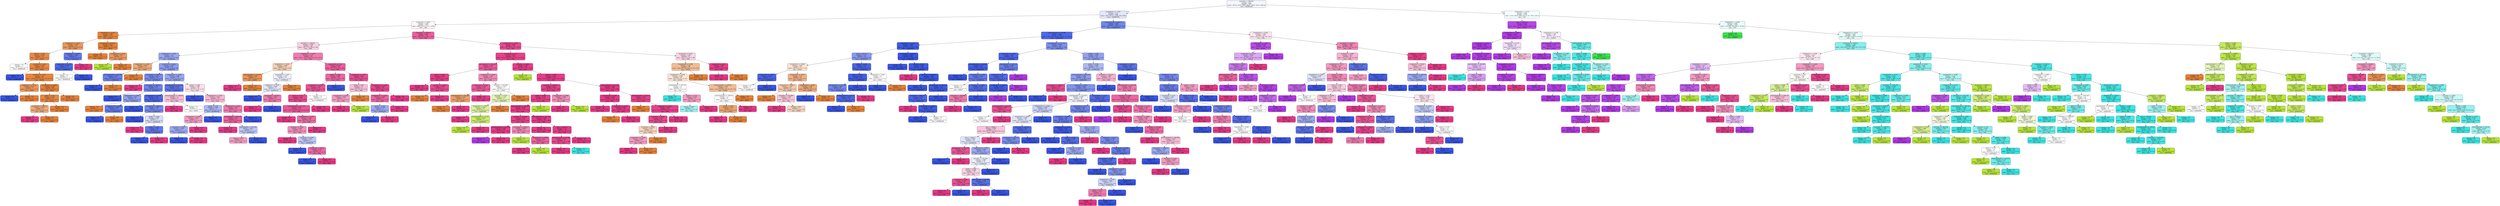 digraph Tree {
node [shape=box, style="filled, rounded", color="black", fontname="helvetica"] ;
edge [fontname="helvetica"] ;
0 [label="perimeter <= 860.936\nentropy = 2.65\nsamples = 4287\nvalue = [971.0, 701.0, 248.0, 856.0, 1706.0, 923.0, 1400.0]\nclass = DERMASON", fillcolor="#f4f5fe"] ;
1 [label="shapefactor1 <= 0.007\nentropy = 1.77\nsamples = 2609\nvalue = [957, 18, 0, 5, 1706, 164, 1300]\nclass = DERMASON", fillcolor="#e3e7fb"] ;
0 -> 1 [labeldistance=2.5, labelangle=45, headlabel="True"] ;
2 [label="eccentricity <= 0.676\nentropy = 1.344\nsamples = 1277\nvalue = [928, 18, 0, 5, 113, 1, 979]\nclass = SIRA", fillcolor="#fef6f9"] ;
1 -> 2 ;
3 [label="shapefactor3 <= 0.767\nentropy = 0.181\nsamples = 553\nvalue = [850, 1, 0, 0, 15, 0, 4]\nclass = SEKER", fillcolor="#e6843e"] ;
2 -> 3 ;
4 [label="shapefactor1 <= 0.007\nentropy = 0.736\nsamples = 78\nvalue = [104, 0, 0, 0, 15, 0, 4]\nclass = SEKER", fillcolor="#ea975c"] ;
3 -> 4 ;
5 [label="extent <= 0.729\nentropy = 0.429\nsamples = 70\nvalue = [104, 0, 0, 0, 6, 0, 2]\nclass = SEKER", fillcolor="#e78b48"] ;
4 -> 5 ;
6 [label="entropy = 1.0\nsamples = 2\nvalue = [0, 0, 0, 0, 1, 0, 1]\nclass = DERMASON", fillcolor="#ffffff"] ;
5 -> 6 ;
7 [label="eccentricity <= 0.64\nentropy = 0.341\nsamples = 68\nvalue = [104, 0, 0, 0, 5, 0, 1]\nclass = SEKER", fillcolor="#e68844"] ;
5 -> 7 ;
8 [label="entropy = 0.0\nsamples = 1\nvalue = [0, 0, 0, 0, 3, 0, 0]\nclass = DERMASON", fillcolor="#3956e5"] ;
7 -> 8 ;
9 [label="roundness <= 0.911\nentropy = 0.21\nsamples = 67\nvalue = [104.0, 0.0, 0.0, 0.0, 2.0, 0.0, 1.0]\nclass = SEKER", fillcolor="#e6853f"] ;
7 -> 9 ;
10 [label="shapefactor3 <= 0.743\nentropy = 0.619\nsamples = 7\nvalue = [11, 0, 0, 0, 2, 0, 0]\nclass = SEKER", fillcolor="#ea985d"] ;
9 -> 10 ;
11 [label="entropy = 0.0\nsamples = 2\nvalue = [0, 0, 0, 0, 2, 0, 0]\nclass = DERMASON", fillcolor="#3956e5"] ;
10 -> 11 ;
12 [label="entropy = 0.0\nsamples = 5\nvalue = [11, 0, 0, 0, 0, 0, 0]\nclass = SEKER", fillcolor="#e58139"] ;
10 -> 12 ;
13 [label="compactness <= 0.866\nentropy = 0.085\nsamples = 60\nvalue = [93, 0, 0, 0, 0, 0, 1]\nclass = SEKER", fillcolor="#e5823b"] ;
9 -> 13 ;
14 [label="extent <= 0.74\nentropy = 0.267\nsamples = 17\nvalue = [21, 0, 0, 0, 0, 0, 1]\nclass = SEKER", fillcolor="#e68742"] ;
13 -> 14 ;
15 [label="convexarea <= 39915.0\nentropy = 0.811\nsamples = 4\nvalue = [3, 0, 0, 0, 0, 0, 1]\nclass = SEKER", fillcolor="#eeab7b"] ;
14 -> 15 ;
16 [label="entropy = 0.0\nsamples = 1\nvalue = [0, 0, 0, 0, 0, 0, 1]\nclass = SIRA", fillcolor="#e53986"] ;
15 -> 16 ;
17 [label="entropy = 0.0\nsamples = 3\nvalue = [3, 0, 0, 0, 0, 0, 0]\nclass = SEKER", fillcolor="#e58139"] ;
15 -> 17 ;
18 [label="entropy = 0.0\nsamples = 13\nvalue = [18, 0, 0, 0, 0, 0, 0]\nclass = SEKER", fillcolor="#e58139"] ;
14 -> 18 ;
19 [label="entropy = 0.0\nsamples = 43\nvalue = [72, 0, 0, 0, 0, 0, 0]\nclass = SEKER", fillcolor="#e58139"] ;
13 -> 19 ;
20 [label="shapefactor1 <= 0.007\nentropy = 0.684\nsamples = 8\nvalue = [0, 0, 0, 0, 9, 0, 2]\nclass = DERMASON", fillcolor="#657ceb"] ;
4 -> 20 ;
21 [label="aspectration <= 1.334\nentropy = 0.469\nsamples = 7\nvalue = [0, 0, 0, 0, 9, 0, 1]\nclass = DERMASON", fillcolor="#4f69e8"] ;
20 -> 21 ;
22 [label="entropy = 1.0\nsamples = 2\nvalue = [0, 0, 0, 0, 1, 0, 1]\nclass = DERMASON", fillcolor="#ffffff"] ;
21 -> 22 ;
23 [label="entropy = 0.0\nsamples = 5\nvalue = [0, 0, 0, 0, 8, 0, 0]\nclass = DERMASON", fillcolor="#3956e5"] ;
21 -> 23 ;
24 [label="entropy = 0.0\nsamples = 1\nvalue = [0, 0, 0, 0, 0, 0, 1]\nclass = SIRA", fillcolor="#e53986"] ;
20 -> 24 ;
25 [label="convexarea <= 50700.5\nentropy = 0.015\nsamples = 475\nvalue = [746, 1, 0, 0, 0, 0, 0]\nclass = SEKER", fillcolor="#e58139"] ;
3 -> 25 ;
26 [label="entropy = 0.0\nsamples = 470\nvalue = [741, 0, 0, 0, 0, 0, 0]\nclass = SEKER", fillcolor="#e58139"] ;
25 -> 26 ;
27 [label="shapefactor4 <= 0.997\nentropy = 0.65\nsamples = 5\nvalue = [5, 1, 0, 0, 0, 0, 0]\nclass = SEKER", fillcolor="#ea9a61"] ;
25 -> 27 ;
28 [label="entropy = 0.0\nsamples = 1\nvalue = [0, 1, 0, 0, 0, 0, 0]\nclass = BARBUNYA", fillcolor="#b7e539"] ;
27 -> 28 ;
29 [label="entropy = 0.0\nsamples = 4\nvalue = [5, 0, 0, 0, 0, 0, 0]\nclass = SEKER", fillcolor="#e58139"] ;
27 -> 29 ;
30 [label="convexarea <= 42659.5\nentropy = 0.912\nsamples = 724\nvalue = [78, 17, 0, 5, 98, 1, 975]\nclass = SIRA", fillcolor="#ea5e9c"] ;
2 -> 30 ;
31 [label="perimeter <= 746.911\nentropy = 1.438\nsamples = 167\nvalue = [35, 1, 0, 0, 98, 0, 138]\nclass = SIRA", fillcolor="#f9d1e3"] ;
30 -> 31 ;
32 [label="shapefactor1 <= 0.007\nentropy = 1.31\nsamples = 74\nvalue = [17, 0, 0, 0, 73, 0, 26]\nclass = DERMASON", fillcolor="#98a7f1"] ;
31 -> 32 ;
33 [label="shapefactor1 <= 0.007\nentropy = 0.811\nsamples = 11\nvalue = [12, 0, 0, 0, 4, 0, 0]\nclass = SEKER", fillcolor="#eeab7b"] ;
32 -> 33 ;
34 [label="minoraxislength <= 197.384\nentropy = 0.722\nsamples = 4\nvalue = [1, 0, 0, 0, 4, 0, 0]\nclass = DERMASON", fillcolor="#6a80ec"] ;
33 -> 34 ;
35 [label="entropy = 0.0\nsamples = 3\nvalue = [0, 0, 0, 0, 4, 0, 0]\nclass = DERMASON", fillcolor="#3956e5"] ;
34 -> 35 ;
36 [label="entropy = 0.0\nsamples = 1\nvalue = [1, 0, 0, 0, 0, 0, 0]\nclass = SEKER", fillcolor="#e58139"] ;
34 -> 36 ;
37 [label="entropy = 0.0\nsamples = 7\nvalue = [11, 0, 0, 0, 0, 0, 0]\nclass = SEKER", fillcolor="#e58139"] ;
33 -> 37 ;
38 [label="eccentricity <= 0.696\nentropy = 1.091\nsamples = 63\nvalue = [5, 0, 0, 0, 69, 0, 26]\nclass = DERMASON", fillcolor="#8c9df0"] ;
32 -> 38 ;
39 [label="convexarea <= 37425.0\nentropy = 0.992\nsamples = 12\nvalue = [4, 0, 0, 0, 15, 0, 1]\nclass = DERMASON", fillcolor="#778bed"] ;
38 -> 39 ;
40 [label="entropy = 0.0\nsamples = 1\nvalue = [0, 0, 0, 0, 0, 0, 1]\nclass = SIRA", fillcolor="#e53986"] ;
39 -> 40 ;
41 [label="convexarea <= 38258.5\nentropy = 0.742\nsamples = 11\nvalue = [4, 0, 0, 0, 15, 0, 0]\nclass = DERMASON", fillcolor="#6e83ec"] ;
39 -> 41 ;
42 [label="entropy = 0.0\nsamples = 5\nvalue = [0, 0, 0, 0, 6, 0, 0]\nclass = DERMASON", fillcolor="#3956e5"] ;
41 -> 42 ;
43 [label="shapefactor4 <= 0.997\nentropy = 0.89\nsamples = 6\nvalue = [4, 0, 0, 0, 9, 0, 0]\nclass = DERMASON", fillcolor="#91a1f1"] ;
41 -> 43 ;
44 [label="entropy = 0.0\nsamples = 1\nvalue = [2, 0, 0, 0, 0, 0, 0]\nclass = SEKER", fillcolor="#e58139"] ;
43 -> 44 ;
45 [label="shapefactor4 <= 0.998\nentropy = 0.684\nsamples = 5\nvalue = [2, 0, 0, 0, 9, 0, 0]\nclass = DERMASON", fillcolor="#657ceb"] ;
43 -> 45 ;
46 [label="entropy = 0.0\nsamples = 4\nvalue = [0, 0, 0, 0, 9, 0, 0]\nclass = DERMASON", fillcolor="#3956e5"] ;
45 -> 46 ;
47 [label="entropy = 0.0\nsamples = 1\nvalue = [2, 0, 0, 0, 0, 0, 0]\nclass = SEKER", fillcolor="#e58139"] ;
45 -> 47 ;
48 [label="shapefactor2 <= 0.002\nentropy = 0.986\nsamples = 51\nvalue = [1, 0, 0, 0, 54, 0, 25]\nclass = DERMASON", fillcolor="#97a6f1"] ;
38 -> 48 ;
49 [label="equivdiameter <= 227.249\nentropy = 0.716\nsamples = 27\nvalue = [1, 0, 0, 0, 38, 0, 6]\nclass = DERMASON", fillcolor="#5d74ea"] ;
48 -> 49 ;
50 [label="shapefactor2 <= 0.002\nentropy = 0.461\nsamples = 23\nvalue = [0, 0, 0, 0, 37, 0, 4]\nclass = DERMASON", fillcolor="#4e68e8"] ;
49 -> 50 ;
51 [label="entropy = 0.0\nsamples = 12\nvalue = [0, 0, 0, 0, 24, 0, 0]\nclass = DERMASON", fillcolor="#3956e5"] ;
50 -> 51 ;
52 [label="convexarea <= 39654.5\nentropy = 0.787\nsamples = 11\nvalue = [0, 0, 0, 0, 13, 0, 4]\nclass = DERMASON", fillcolor="#768aed"] ;
50 -> 52 ;
53 [label="entropy = 0.0\nsamples = 4\nvalue = [0, 0, 0, 0, 8, 0, 0]\nclass = DERMASON", fillcolor="#3956e5"] ;
52 -> 53 ;
54 [label="solidity <= 0.989\nentropy = 0.991\nsamples = 7\nvalue = [0, 0, 0, 0, 5, 0, 4]\nclass = DERMASON", fillcolor="#d7ddfa"] ;
52 -> 54 ;
55 [label="entropy = 0.0\nsamples = 2\nvalue = [0, 0, 0, 0, 0, 0, 3]\nclass = SIRA", fillcolor="#e53986"] ;
54 -> 55 ;
56 [label="extent <= 0.791\nentropy = 0.65\nsamples = 5\nvalue = [0, 0, 0, 0, 5, 0, 1]\nclass = DERMASON", fillcolor="#6178ea"] ;
54 -> 56 ;
57 [label="entropy = 0.0\nsamples = 4\nvalue = [0, 0, 0, 0, 5, 0, 0]\nclass = DERMASON", fillcolor="#3956e5"] ;
56 -> 57 ;
58 [label="entropy = 0.0\nsamples = 1\nvalue = [0, 0, 0, 0, 0, 0, 1]\nclass = SIRA", fillcolor="#e53986"] ;
56 -> 58 ;
59 [label="minoraxislength <= 188.262\nentropy = 1.5\nsamples = 4\nvalue = [1, 0, 0, 0, 1, 0, 2]\nclass = SIRA", fillcolor="#f6bdd7"] ;
49 -> 59 ;
60 [label="entropy = 0.0\nsamples = 2\nvalue = [0, 0, 0, 0, 0, 0, 2]\nclass = SIRA", fillcolor="#e53986"] ;
59 -> 60 ;
61 [label="entropy = 1.0\nsamples = 2\nvalue = [1, 0, 0, 0, 1, 0, 0]\nclass = SEKER", fillcolor="#ffffff"] ;
59 -> 61 ;
62 [label="solidity <= 0.987\nentropy = 0.995\nsamples = 24\nvalue = [0, 0, 0, 0, 16, 0, 19]\nclass = SIRA", fillcolor="#fbe0ec"] ;
48 -> 62 ;
63 [label="entropy = 0.0\nsamples = 3\nvalue = [0, 0, 0, 0, 4, 0, 0]\nclass = DERMASON", fillcolor="#3956e5"] ;
62 -> 63 ;
64 [label="shapefactor4 <= 0.997\nentropy = 0.963\nsamples = 21\nvalue = [0, 0, 0, 0, 12, 0, 19]\nclass = SIRA", fillcolor="#f5b6d2"] ;
62 -> 64 ;
65 [label="solidity <= 0.99\nentropy = 0.946\nsamples = 8\nvalue = [0, 0, 0, 0, 7, 0, 4]\nclass = DERMASON", fillcolor="#aab7f4"] ;
64 -> 65 ;
66 [label="eccentricity <= 0.709\nentropy = 0.918\nsamples = 5\nvalue = [0, 0, 0, 0, 2, 0, 4]\nclass = SIRA", fillcolor="#f29cc2"] ;
65 -> 66 ;
67 [label="roundness <= 0.913\nentropy = 0.918\nsamples = 3\nvalue = [0, 0, 0, 0, 2, 0, 1]\nclass = DERMASON", fillcolor="#9caaf2"] ;
66 -> 67 ;
68 [label="entropy = 0.0\nsamples = 2\nvalue = [0, 0, 0, 0, 2, 0, 0]\nclass = DERMASON", fillcolor="#3956e5"] ;
67 -> 68 ;
69 [label="entropy = 0.0\nsamples = 1\nvalue = [0, 0, 0, 0, 0, 0, 1]\nclass = SIRA", fillcolor="#e53986"] ;
67 -> 69 ;
70 [label="entropy = 0.0\nsamples = 2\nvalue = [0, 0, 0, 0, 0, 0, 3]\nclass = SIRA", fillcolor="#e53986"] ;
66 -> 70 ;
71 [label="entropy = 0.0\nsamples = 3\nvalue = [0, 0, 0, 0, 5, 0, 0]\nclass = DERMASON", fillcolor="#3956e5"] ;
65 -> 71 ;
72 [label="shapefactor2 <= 0.002\nentropy = 0.811\nsamples = 13\nvalue = [0, 0, 0, 0, 5, 0, 15]\nclass = SIRA", fillcolor="#ee7bae"] ;
64 -> 72 ;
73 [label="equivdiameter <= 226.153\nentropy = 0.65\nsamples = 11\nvalue = [0, 0, 0, 0, 3, 0, 15]\nclass = SIRA", fillcolor="#ea619e"] ;
72 -> 73 ;
74 [label="entropy = 0.0\nsamples = 8\nvalue = [0, 0, 0, 0, 0, 0, 13]\nclass = SIRA", fillcolor="#e53986"] ;
73 -> 74 ;
75 [label="equivdiameter <= 227.445\nentropy = 0.971\nsamples = 3\nvalue = [0, 0, 0, 0, 3, 0, 2]\nclass = DERMASON", fillcolor="#bdc7f6"] ;
73 -> 75 ;
76 [label="entropy = 0.918\nsamples = 2\nvalue = [0, 0, 0, 0, 1, 0, 2]\nclass = SIRA", fillcolor="#f29cc2"] ;
75 -> 76 ;
77 [label="entropy = 0.0\nsamples = 1\nvalue = [0, 0, 0, 0, 2, 0, 0]\nclass = DERMASON", fillcolor="#3956e5"] ;
75 -> 77 ;
78 [label="entropy = 0.0\nsamples = 2\nvalue = [0, 0, 0, 0, 2, 0, 0]\nclass = DERMASON", fillcolor="#3956e5"] ;
72 -> 78 ;
79 [label="shapefactor1 <= 0.007\nentropy = 1.173\nsamples = 93\nvalue = [18.0, 1.0, 0.0, 0.0, 25.0, 0.0, 112.0]\nclass = SIRA", fillcolor="#ee7caf"] ;
31 -> 79 ;
80 [label="shapefactor1 <= 0.007\nentropy = 1.464\nsamples = 15\nvalue = [17, 0, 0, 0, 7, 0, 8]\nclass = SEKER", fillcolor="#f5d0b5"] ;
79 -> 80 ;
81 [label="majoraxislength <= 270.517\nentropy = 0.592\nsamples = 5\nvalue = [12, 0, 0, 0, 0, 0, 2]\nclass = SEKER", fillcolor="#e9965a"] ;
80 -> 81 ;
82 [label="entropy = 0.0\nsamples = 1\nvalue = [0, 0, 0, 0, 0, 0, 2]\nclass = SIRA", fillcolor="#e53986"] ;
81 -> 82 ;
83 [label="entropy = 0.0\nsamples = 4\nvalue = [12, 0, 0, 0, 0, 0, 0]\nclass = SEKER", fillcolor="#e58139"] ;
81 -> 83 ;
84 [label="aspectration <= 1.475\nentropy = 1.572\nsamples = 10\nvalue = [5, 0, 0, 0, 7, 0, 6]\nclass = DERMASON", fillcolor="#eef1fd"] ;
80 -> 84 ;
85 [label="shapefactor1 <= 0.007\nentropy = 0.996\nsamples = 9\nvalue = [0, 0, 0, 0, 7, 0, 6]\nclass = DERMASON", fillcolor="#e3e7fb"] ;
84 -> 85 ;
86 [label="entropy = 0.0\nsamples = 3\nvalue = [0, 0, 0, 0, 5, 0, 0]\nclass = DERMASON", fillcolor="#3956e5"] ;
85 -> 86 ;
87 [label="convexarea <= 42544.5\nentropy = 0.811\nsamples = 6\nvalue = [0, 0, 0, 0, 2, 0, 6]\nclass = SIRA", fillcolor="#ee7bae"] ;
85 -> 87 ;
88 [label="entropy = 0.0\nsamples = 5\nvalue = [0, 0, 0, 0, 0, 0, 6]\nclass = SIRA", fillcolor="#e53986"] ;
87 -> 88 ;
89 [label="entropy = 0.0\nsamples = 1\nvalue = [0, 0, 0, 0, 2, 0, 0]\nclass = DERMASON", fillcolor="#3956e5"] ;
87 -> 89 ;
90 [label="entropy = 0.0\nsamples = 1\nvalue = [5, 0, 0, 0, 0, 0, 0]\nclass = SEKER", fillcolor="#e58139"] ;
84 -> 90 ;
91 [label="aspectration <= 1.51\nentropy = 0.729\nsamples = 78\nvalue = [1, 1, 0, 0, 18, 0, 104]\nclass = SIRA", fillcolor="#ea5e9d"] ;
79 -> 91 ;
92 [label="solidity <= 0.991\nentropy = 0.693\nsamples = 49\nvalue = [0, 0, 0, 0, 16, 0, 70]\nclass = SIRA", fillcolor="#eb66a2"] ;
91 -> 92 ;
93 [label="shapefactor4 <= 0.999\nentropy = 0.544\nsamples = 47\nvalue = [0, 0, 0, 0, 10, 0, 70]\nclass = SIRA", fillcolor="#e95597"] ;
92 -> 93 ;
94 [label="extent <= 0.773\nentropy = 0.414\nsamples = 45\nvalue = [0, 0, 0, 0, 6, 0, 66]\nclass = SIRA", fillcolor="#e74b91"] ;
93 -> 94 ;
95 [label="majoraxislength <= 277.277\nentropy = 0.551\nsamples = 31\nvalue = [0.0, 0.0, 0.0, 0.0, 6.0, 0.0, 41.0]\nclass = SIRA", fillcolor="#e95698"] ;
94 -> 95 ;
96 [label="entropy = 0.0\nsamples = 11\nvalue = [0, 0, 0, 0, 0, 0, 18]\nclass = SIRA", fillcolor="#e53986"] ;
95 -> 96 ;
97 [label="shapefactor4 <= 0.997\nentropy = 0.736\nsamples = 20\nvalue = [0, 0, 0, 0, 6, 0, 23]\nclass = SIRA", fillcolor="#ec6da6"] ;
95 -> 97 ;
98 [label="roundness <= 0.901\nentropy = 0.881\nsamples = 15\nvalue = [0, 0, 0, 0, 6, 0, 14]\nclass = SIRA", fillcolor="#f08eba"] ;
97 -> 98 ;
99 [label="entropy = 0.0\nsamples = 8\nvalue = [0, 0, 0, 0, 0, 0, 10]\nclass = SIRA", fillcolor="#e53986"] ;
98 -> 99 ;
100 [label="roundness <= 0.909\nentropy = 0.971\nsamples = 7\nvalue = [0, 0, 0, 0, 6, 0, 4]\nclass = DERMASON", fillcolor="#bdc7f6"] ;
98 -> 100 ;
101 [label="entropy = 0.0\nsamples = 3\nvalue = [0, 0, 0, 0, 5, 0, 0]\nclass = DERMASON", fillcolor="#3956e5"] ;
100 -> 101 ;
102 [label="eccentricity <= 0.729\nentropy = 0.722\nsamples = 4\nvalue = [0, 0, 0, 0, 1, 0, 4]\nclass = SIRA", fillcolor="#ec6aa4"] ;
100 -> 102 ;
103 [label="entropy = 0.0\nsamples = 1\nvalue = [0, 0, 0, 0, 1, 0, 0]\nclass = DERMASON", fillcolor="#3956e5"] ;
102 -> 103 ;
104 [label="entropy = 0.0\nsamples = 3\nvalue = [0, 0, 0, 0, 0, 0, 4]\nclass = SIRA", fillcolor="#e53986"] ;
102 -> 104 ;
105 [label="entropy = 0.0\nsamples = 5\nvalue = [0, 0, 0, 0, 0, 0, 9]\nclass = SIRA", fillcolor="#e53986"] ;
97 -> 105 ;
106 [label="entropy = 0.0\nsamples = 14\nvalue = [0, 0, 0, 0, 0, 0, 25]\nclass = SIRA", fillcolor="#e53986"] ;
94 -> 106 ;
107 [label="entropy = 1.0\nsamples = 2\nvalue = [0, 0, 0, 0, 4, 0, 4]\nclass = DERMASON", fillcolor="#ffffff"] ;
93 -> 107 ;
108 [label="entropy = 0.0\nsamples = 2\nvalue = [0, 0, 0, 0, 6, 0, 0]\nclass = DERMASON", fillcolor="#3956e5"] ;
92 -> 108 ;
109 [label="shapefactor1 <= 0.007\nentropy = 0.643\nsamples = 29\nvalue = [1, 1, 0, 0, 2, 0, 34]\nclass = SIRA", fillcolor="#e84f93"] ;
91 -> 109 ;
110 [label="solidity <= 0.99\nentropy = 1.5\nsamples = 4\nvalue = [1, 1, 0, 0, 0, 0, 2]\nclass = SIRA", fillcolor="#f6bdd7"] ;
109 -> 110 ;
111 [label="shapefactor2 <= 0.002\nentropy = 0.918\nsamples = 3\nvalue = [0, 1, 0, 0, 0, 0, 2]\nclass = SIRA", fillcolor="#f29cc2"] ;
110 -> 111 ;
112 [label="entropy = 0.0\nsamples = 2\nvalue = [0, 0, 0, 0, 0, 0, 2]\nclass = SIRA", fillcolor="#e53986"] ;
111 -> 112 ;
113 [label="entropy = 0.0\nsamples = 1\nvalue = [0, 1, 0, 0, 0, 0, 0]\nclass = BARBUNYA", fillcolor="#b7e539"] ;
111 -> 113 ;
114 [label="entropy = 0.0\nsamples = 1\nvalue = [1, 0, 0, 0, 0, 0, 0]\nclass = SEKER", fillcolor="#e58139"] ;
110 -> 114 ;
115 [label="shapefactor3 <= 0.644\nentropy = 0.323\nsamples = 25\nvalue = [0, 0, 0, 0, 2, 0, 32]\nclass = SIRA", fillcolor="#e7458e"] ;
109 -> 115 ;
116 [label="shapefactor1 <= 0.007\nentropy = 0.684\nsamples = 7\nvalue = [0, 0, 0, 0, 2, 0, 9]\nclass = SIRA", fillcolor="#eb65a1"] ;
115 -> 116 ;
117 [label="extent <= 0.782\nentropy = 0.918\nsamples = 3\nvalue = [0, 0, 0, 0, 2, 0, 1]\nclass = DERMASON", fillcolor="#9caaf2"] ;
116 -> 117 ;
118 [label="entropy = 0.0\nsamples = 2\nvalue = [0, 0, 0, 0, 2, 0, 0]\nclass = DERMASON", fillcolor="#3956e5"] ;
117 -> 118 ;
119 [label="entropy = 0.0\nsamples = 1\nvalue = [0, 0, 0, 0, 0, 0, 1]\nclass = SIRA", fillcolor="#e53986"] ;
117 -> 119 ;
120 [label="entropy = 0.0\nsamples = 4\nvalue = [0, 0, 0, 0, 0, 0, 8]\nclass = SIRA", fillcolor="#e53986"] ;
116 -> 120 ;
121 [label="entropy = 0.0\nsamples = 18\nvalue = [0, 0, 0, 0, 0, 0, 23]\nclass = SIRA", fillcolor="#e53986"] ;
115 -> 121 ;
122 [label="shapefactor4 <= 0.998\nentropy = 0.465\nsamples = 557\nvalue = [43, 16, 0, 5, 0, 1, 837]\nclass = SIRA", fillcolor="#e7488f"] ;
30 -> 122 ;
123 [label="eccentricity <= 0.73\nentropy = 0.287\nsamples = 514\nvalue = [14.0, 16.0, 0.0, 1.0, 0.0, 1.0, 799.0]\nclass = SIRA", fillcolor="#e6418b"] ;
122 -> 123 ;
124 [label="equivdiameter <= 242.916\nentropy = 0.736\nsamples = 53\nvalue = [9, 4, 0, 0, 0, 0, 75]\nclass = SIRA", fillcolor="#e95a9a"] ;
123 -> 124 ;
125 [label="extent <= 0.767\nentropy = 0.139\nsamples = 31\nvalue = [1, 0, 0, 0, 0, 0, 50]\nclass = SIRA", fillcolor="#e63d88"] ;
124 -> 125 ;
126 [label="entropy = 0.0\nsamples = 23\nvalue = [0, 0, 0, 0, 0, 0, 39]\nclass = SIRA", fillcolor="#e53986"] ;
125 -> 126 ;
127 [label="roundness <= 0.896\nentropy = 0.414\nsamples = 8\nvalue = [1, 0, 0, 0, 0, 0, 11]\nclass = SIRA", fillcolor="#e74b91"] ;
125 -> 127 ;
128 [label="entropy = 0.0\nsamples = 1\nvalue = [1, 0, 0, 0, 0, 0, 0]\nclass = SEKER", fillcolor="#e58139"] ;
127 -> 128 ;
129 [label="entropy = 0.0\nsamples = 7\nvalue = [0, 0, 0, 0, 0, 0, 11]\nclass = SIRA", fillcolor="#e53986"] ;
127 -> 129 ;
130 [label="compactness <= 0.839\nentropy = 1.207\nsamples = 22\nvalue = [8, 4, 0, 0, 0, 0, 25]\nclass = SIRA", fillcolor="#f08bb8"] ;
124 -> 130 ;
131 [label="compactness <= 0.826\nentropy = 0.605\nsamples = 15\nvalue = [4, 0, 0, 0, 0, 0, 23]\nclass = SIRA", fillcolor="#ea5b9b"] ;
130 -> 131 ;
132 [label="majoraxislength <= 302.282\nentropy = 0.722\nsamples = 3\nvalue = [4, 0, 0, 0, 0, 0, 1]\nclass = SEKER", fillcolor="#eca06a"] ;
131 -> 132 ;
133 [label="entropy = 0.0\nsamples = 2\nvalue = [4, 0, 0, 0, 0, 0, 0]\nclass = SEKER", fillcolor="#e58139"] ;
132 -> 133 ;
134 [label="entropy = 0.0\nsamples = 1\nvalue = [0, 0, 0, 0, 0, 0, 1]\nclass = SIRA", fillcolor="#e53986"] ;
132 -> 134 ;
135 [label="entropy = 0.0\nsamples = 12\nvalue = [0, 0, 0, 0, 0, 0, 22]\nclass = SIRA", fillcolor="#e53986"] ;
131 -> 135 ;
136 [label="perimeter <= 815.995\nentropy = 1.522\nsamples = 7\nvalue = [4, 4, 0, 0, 0, 0, 2]\nclass = SEKER", fillcolor="#ffffff"] ;
130 -> 136 ;
137 [label="roundness <= 0.933\nentropy = 1.379\nsamples = 5\nvalue = [1, 4, 0, 0, 0, 0, 2]\nclass = BARBUNYA", fillcolor="#e2f5b0"] ;
136 -> 137 ;
138 [label="shapefactor2 <= 0.002\nentropy = 0.918\nsamples = 4\nvalue = [0, 4, 0, 0, 0, 0, 2]\nclass = BARBUNYA", fillcolor="#dbf29c"] ;
137 -> 138 ;
139 [label="entropy = 0.0\nsamples = 1\nvalue = [0, 0, 0, 0, 0, 0, 1]\nclass = SIRA", fillcolor="#e53986"] ;
138 -> 139 ;
140 [label="minoraxislength <= 211.61\nentropy = 0.722\nsamples = 3\nvalue = [0, 4, 0, 0, 0, 0, 1]\nclass = BARBUNYA", fillcolor="#c9ec6a"] ;
138 -> 140 ;
141 [label="entropy = 0.0\nsamples = 2\nvalue = [0, 4, 0, 0, 0, 0, 0]\nclass = BARBUNYA", fillcolor="#b7e539"] ;
140 -> 141 ;
142 [label="entropy = 0.0\nsamples = 1\nvalue = [0, 0, 0, 0, 0, 0, 1]\nclass = SIRA", fillcolor="#e53986"] ;
140 -> 142 ;
143 [label="entropy = 0.0\nsamples = 1\nvalue = [1, 0, 0, 0, 0, 0, 0]\nclass = SEKER", fillcolor="#e58139"] ;
137 -> 143 ;
144 [label="entropy = 0.0\nsamples = 2\nvalue = [3, 0, 0, 0, 0, 0, 0]\nclass = SEKER", fillcolor="#e58139"] ;
136 -> 144 ;
145 [label="roundness <= 0.806\nentropy = 0.207\nsamples = 461\nvalue = [5, 12, 0, 1, 0, 1, 724]\nclass = SIRA", fillcolor="#e63e89"] ;
123 -> 145 ;
146 [label="entropy = 0.0\nsamples = 3\nvalue = [0, 6, 0, 0, 0, 0, 0]\nclass = BARBUNYA", fillcolor="#b7e539"] ;
145 -> 146 ;
147 [label="solidity <= 0.988\nentropy = 0.156\nsamples = 458\nvalue = [5.0, 6.0, 0.0, 1.0, 0.0, 1.0, 724.0]\nclass = SIRA", fillcolor="#e53d88"] ;
145 -> 147 ;
148 [label="perimeter <= 858.507\nentropy = 0.235\nsamples = 158\nvalue = [0, 6, 0, 1, 0, 1, 246]\nclass = SIRA", fillcolor="#e63f8a"] ;
147 -> 148 ;
149 [label="solidity <= 0.988\nentropy = 0.172\nsamples = 151\nvalue = [0, 3, 0, 1, 0, 1, 239]\nclass = SIRA", fillcolor="#e63d89"] ;
148 -> 149 ;
150 [label="majoraxislength <= 300.464\nentropy = 0.146\nsamples = 150\nvalue = [0, 2, 0, 1, 0, 1, 239]\nclass = SIRA", fillcolor="#e53c88"] ;
149 -> 150 ;
151 [label="perimeter <= 812.649\nentropy = 0.246\nsamples = 54\nvalue = [0, 2, 0, 0, 0, 1, 85]\nclass = SIRA", fillcolor="#e6408a"] ;
150 -> 151 ;
152 [label="minoraxislength <= 185.595\nentropy = 0.096\nsamples = 48\nvalue = [0, 0, 0, 0, 0, 1, 80]\nclass = SIRA", fillcolor="#e53b88"] ;
151 -> 152 ;
153 [label="entropy = 0.0\nsamples = 1\nvalue = [0, 0, 0, 0, 0, 1, 0]\nclass = HOROZ", fillcolor="#b139e5"] ;
152 -> 153 ;
154 [label="entropy = 0.0\nsamples = 47\nvalue = [0, 0, 0, 0, 0, 0, 80]\nclass = SIRA", fillcolor="#e53986"] ;
152 -> 154 ;
155 [label="convexarea <= 45291.5\nentropy = 0.863\nsamples = 6\nvalue = [0, 2, 0, 0, 0, 0, 5]\nclass = SIRA", fillcolor="#ef88b6"] ;
151 -> 155 ;
156 [label="entropy = 0.0\nsamples = 1\nvalue = [0, 1, 0, 0, 0, 0, 0]\nclass = BARBUNYA", fillcolor="#b7e539"] ;
155 -> 156 ;
157 [label="shapefactor4 <= 0.996\nentropy = 0.65\nsamples = 5\nvalue = [0, 1, 0, 0, 0, 0, 5]\nclass = SIRA", fillcolor="#ea619e"] ;
155 -> 157 ;
158 [label="entropy = 0.0\nsamples = 4\nvalue = [0, 0, 0, 0, 0, 0, 5]\nclass = SIRA", fillcolor="#e53986"] ;
157 -> 158 ;
159 [label="entropy = 0.0\nsamples = 1\nvalue = [0, 1, 0, 0, 0, 0, 0]\nclass = BARBUNYA", fillcolor="#b7e539"] ;
157 -> 159 ;
160 [label="minoraxislength <= 197.755\nentropy = 0.056\nsamples = 96\nvalue = [0, 0, 0, 1, 0, 0, 154]\nclass = SIRA", fillcolor="#e53a87"] ;
150 -> 160 ;
161 [label="entropy = 0.0\nsamples = 66\nvalue = [0, 0, 0, 0, 0, 0, 103]\nclass = SIRA", fillcolor="#e53986"] ;
160 -> 161 ;
162 [label="area <= 48420.0\nentropy = 0.137\nsamples = 30\nvalue = [0, 0, 0, 1, 0, 0, 51]\nclass = SIRA", fillcolor="#e63d88"] ;
160 -> 162 ;
163 [label="majoraxislength <= 311.83\nentropy = 0.391\nsamples = 7\nvalue = [0, 0, 0, 1, 0, 0, 12]\nclass = SIRA", fillcolor="#e74990"] ;
162 -> 163 ;
164 [label="entropy = 0.0\nsamples = 6\nvalue = [0, 0, 0, 0, 0, 0, 12]\nclass = SIRA", fillcolor="#e53986"] ;
163 -> 164 ;
165 [label="entropy = 0.0\nsamples = 1\nvalue = [0, 0, 0, 1, 0, 0, 0]\nclass = CALI", fillcolor="#39e5e2"] ;
163 -> 165 ;
166 [label="entropy = 0.0\nsamples = 23\nvalue = [0, 0, 0, 0, 0, 0, 39]\nclass = SIRA", fillcolor="#e53986"] ;
162 -> 166 ;
167 [label="entropy = 0.0\nsamples = 1\nvalue = [0, 1, 0, 0, 0, 0, 0]\nclass = BARBUNYA", fillcolor="#b7e539"] ;
149 -> 167 ;
168 [label="shapefactor4 <= 0.996\nentropy = 0.881\nsamples = 7\nvalue = [0, 3, 0, 0, 0, 0, 7]\nclass = SIRA", fillcolor="#f08eba"] ;
148 -> 168 ;
169 [label="entropy = 0.0\nsamples = 5\nvalue = [0, 0, 0, 0, 0, 0, 7]\nclass = SIRA", fillcolor="#e53986"] ;
168 -> 169 ;
170 [label="entropy = 0.0\nsamples = 2\nvalue = [0, 3, 0, 0, 0, 0, 0]\nclass = BARBUNYA", fillcolor="#b7e539"] ;
168 -> 170 ;
171 [label="majoraxislength <= 317.736\nentropy = 0.083\nsamples = 300\nvalue = [5, 0, 0, 0, 0, 0, 478]\nclass = SIRA", fillcolor="#e53b87"] ;
147 -> 171 ;
172 [label="eccentricity <= 0.784\nentropy = 0.026\nsamples = 244\nvalue = [1, 0, 0, 0, 0, 0, 387]\nclass = SIRA", fillcolor="#e53a86"] ;
171 -> 172 ;
173 [label="entropy = 0.0\nsamples = 196\nvalue = [0, 0, 0, 0, 0, 0, 297]\nclass = SIRA", fillcolor="#e53986"] ;
172 -> 173 ;
174 [label="eccentricity <= 0.784\nentropy = 0.087\nsamples = 48\nvalue = [1, 0, 0, 0, 0, 0, 90]\nclass = SIRA", fillcolor="#e53b87"] ;
172 -> 174 ;
175 [label="entropy = 0.0\nsamples = 1\nvalue = [1, 0, 0, 0, 0, 0, 0]\nclass = SEKER", fillcolor="#e58139"] ;
174 -> 175 ;
176 [label="entropy = 0.0\nsamples = 47\nvalue = [0, 0, 0, 0, 0, 0, 90]\nclass = SIRA", fillcolor="#e53986"] ;
174 -> 176 ;
177 [label="majoraxislength <= 317.913\nentropy = 0.252\nsamples = 56\nvalue = [4, 0, 0, 0, 0, 0, 91]\nclass = SIRA", fillcolor="#e6428b"] ;
171 -> 177 ;
178 [label="entropy = 0.0\nsamples = 1\nvalue = [1, 0, 0, 0, 0, 0, 0]\nclass = SEKER", fillcolor="#e58139"] ;
177 -> 178 ;
179 [label="shapefactor3 <= 0.602\nentropy = 0.204\nsamples = 55\nvalue = [3.0, 0.0, 0.0, 0.0, 0.0, 0.0, 91.0]\nclass = SIRA", fillcolor="#e6408a"] ;
177 -> 179 ;
180 [label="eccentricity <= 0.804\nentropy = 0.371\nsamples = 25\nvalue = [3, 0, 0, 0, 0, 0, 39]\nclass = SIRA", fillcolor="#e7488f"] ;
179 -> 180 ;
181 [label="eccentricity <= 0.803\nentropy = 0.971\nsamples = 4\nvalue = [3, 0, 0, 0, 0, 0, 2]\nclass = SEKER", fillcolor="#f6d5bd"] ;
180 -> 181 ;
182 [label="shapefactor3 <= 0.601\nentropy = 0.918\nsamples = 3\nvalue = [1, 0, 0, 0, 0, 0, 2]\nclass = SIRA", fillcolor="#f29cc2"] ;
181 -> 182 ;
183 [label="entropy = 0.0\nsamples = 2\nvalue = [0, 0, 0, 0, 0, 0, 2]\nclass = SIRA", fillcolor="#e53986"] ;
182 -> 183 ;
184 [label="entropy = 0.0\nsamples = 1\nvalue = [1, 0, 0, 0, 0, 0, 0]\nclass = SEKER", fillcolor="#e58139"] ;
182 -> 184 ;
185 [label="entropy = 0.0\nsamples = 1\nvalue = [2, 0, 0, 0, 0, 0, 0]\nclass = SEKER", fillcolor="#e58139"] ;
181 -> 185 ;
186 [label="entropy = 0.0\nsamples = 21\nvalue = [0, 0, 0, 0, 0, 0, 37]\nclass = SIRA", fillcolor="#e53986"] ;
180 -> 186 ;
187 [label="entropy = 0.0\nsamples = 30\nvalue = [0, 0, 0, 0, 0, 0, 52]\nclass = SIRA", fillcolor="#e53986"] ;
179 -> 187 ;
188 [label="eccentricity <= 0.754\nentropy = 1.244\nsamples = 43\nvalue = [29, 0, 0, 4, 0, 0, 38]\nclass = SIRA", fillcolor="#f9d5e5"] ;
122 -> 188 ;
189 [label="shapefactor4 <= 0.999\nentropy = 1.225\nsamples = 28\nvalue = [28.0, 0.0, 0.0, 4.0, 0.0, 0.0, 11.0]\nclass = SEKER", fillcolor="#f1bc96"] ;
188 -> 189 ;
190 [label="shapefactor2 <= 0.002\nentropy = 1.418\nsamples = 18\nvalue = [15, 0, 0, 4, 0, 0, 11]\nclass = SEKER", fillcolor="#fae4d5"] ;
189 -> 190 ;
191 [label="equivdiameter <= 241.553\nentropy = 1.0\nsamples = 5\nvalue = [0, 0, 0, 4, 0, 0, 4]\nclass = CALI", fillcolor="#ffffff"] ;
190 -> 191 ;
192 [label="entropy = 0.0\nsamples = 1\nvalue = [0, 0, 0, 2, 0, 0, 0]\nclass = CALI", fillcolor="#39e5e2"] ;
191 -> 192 ;
193 [label="extent <= 0.779\nentropy = 0.918\nsamples = 4\nvalue = [0, 0, 0, 2, 0, 0, 4]\nclass = SIRA", fillcolor="#f29cc2"] ;
191 -> 193 ;
194 [label="entropy = 0.918\nsamples = 2\nvalue = [0, 0, 0, 2, 0, 0, 1]\nclass = CALI", fillcolor="#9cf2f0"] ;
193 -> 194 ;
195 [label="entropy = 0.0\nsamples = 2\nvalue = [0, 0, 0, 0, 0, 0, 3]\nclass = SIRA", fillcolor="#e53986"] ;
193 -> 195 ;
196 [label="minoraxislength <= 198.007\nentropy = 0.902\nsamples = 13\nvalue = [15.0, 0.0, 0.0, 0.0, 0.0, 0.0, 7.0]\nclass = SEKER", fillcolor="#f1bc95"] ;
190 -> 196 ;
197 [label="minoraxislength <= 196.241\nentropy = 1.0\nsamples = 8\nvalue = [7, 0, 0, 0, 0, 0, 7]\nclass = SEKER", fillcolor="#ffffff"] ;
196 -> 197 ;
198 [label="solidity <= 0.99\nentropy = 0.764\nsamples = 5\nvalue = [7, 0, 0, 0, 0, 0, 2]\nclass = SEKER", fillcolor="#eca572"] ;
197 -> 198 ;
199 [label="entropy = 0.0\nsamples = 2\nvalue = [0, 0, 0, 0, 0, 0, 2]\nclass = SIRA", fillcolor="#e53986"] ;
198 -> 199 ;
200 [label="entropy = 0.0\nsamples = 3\nvalue = [7, 0, 0, 0, 0, 0, 0]\nclass = SEKER", fillcolor="#e58139"] ;
198 -> 200 ;
201 [label="entropy = 0.0\nsamples = 3\nvalue = [0, 0, 0, 0, 0, 0, 5]\nclass = SIRA", fillcolor="#e53986"] ;
197 -> 201 ;
202 [label="entropy = 0.0\nsamples = 5\nvalue = [8, 0, 0, 0, 0, 0, 0]\nclass = SEKER", fillcolor="#e58139"] ;
196 -> 202 ;
203 [label="entropy = 0.0\nsamples = 10\nvalue = [13, 0, 0, 0, 0, 0, 0]\nclass = SEKER", fillcolor="#e58139"] ;
189 -> 203 ;
204 [label="roundness <= 0.911\nentropy = 0.222\nsamples = 15\nvalue = [1, 0, 0, 0, 0, 0, 27]\nclass = SIRA", fillcolor="#e6408a"] ;
188 -> 204 ;
205 [label="entropy = 0.0\nsamples = 14\nvalue = [0, 0, 0, 0, 0, 0, 27]\nclass = SIRA", fillcolor="#e53986"] ;
204 -> 205 ;
206 [label="entropy = 0.0\nsamples = 1\nvalue = [1, 0, 0, 0, 0, 0, 0]\nclass = SEKER", fillcolor="#e58139"] ;
204 -> 206 ;
207 [label="majoraxislength <= 280.73\nentropy = 1.089\nsamples = 1332\nvalue = [29, 0, 0, 0, 1593, 163, 321]\nclass = DERMASON", fillcolor="#7287ec"] ;
1 -> 207 ;
208 [label="majoraxislength <= 258.098\nentropy = 0.551\nsamples = 1075\nvalue = [29.0, 0.0, 0.0, 0.0, 1531.0, 7.0, 130.0]\nclass = DERMASON", fillcolor="#4e68e8"] ;
207 -> 208 ;
209 [label="shapefactor1 <= 0.007\nentropy = 0.245\nsamples = 764\nvalue = [27, 0, 0, 0, 1171, 0, 14]\nclass = DERMASON", fillcolor="#405ce6"] ;
208 -> 209 ;
210 [label="area <= 34377.5\nentropy = 1.117\nsamples = 68\nvalue = [27, 0, 0, 0, 81, 0, 8]\nclass = DERMASON", fillcolor="#8798ef"] ;
209 -> 210 ;
211 [label="compactness <= 0.866\nentropy = 1.414\nsamples = 25\nvalue = [23, 0, 0, 0, 17, 0, 6]\nclass = SEKER", fillcolor="#fae5d6"] ;
210 -> 211 ;
212 [label="compactness <= 0.853\nentropy = 0.414\nsamples = 9\nvalue = [0, 0, 0, 0, 11, 0, 1]\nclass = DERMASON", fillcolor="#4b65e7"] ;
211 -> 212 ;
213 [label="entropy = 1.0\nsamples = 2\nvalue = [0, 0, 0, 0, 1, 0, 1]\nclass = DERMASON", fillcolor="#ffffff"] ;
212 -> 213 ;
214 [label="entropy = 0.0\nsamples = 7\nvalue = [0, 0, 0, 0, 10, 0, 0]\nclass = DERMASON", fillcolor="#3956e5"] ;
212 -> 214 ;
215 [label="compactness <= 0.877\nentropy = 1.23\nsamples = 16\nvalue = [23, 0, 0, 0, 6, 0, 5]\nclass = SEKER", fillcolor="#efb287"] ;
211 -> 215 ;
216 [label="convexarea <= 33043.5\nentropy = 1.333\nsamples = 6\nvalue = [10, 0, 0, 0, 2, 0, 5]\nclass = SEKER", fillcolor="#f4caac"] ;
215 -> 216 ;
217 [label="entropy = 0.0\nsamples = 2\nvalue = [7, 0, 0, 0, 0, 0, 0]\nclass = SEKER", fillcolor="#e58139"] ;
216 -> 217 ;
218 [label="perimeter <= 673.689\nentropy = 1.485\nsamples = 4\nvalue = [3, 0, 0, 0, 2, 0, 5]\nclass = SIRA", fillcolor="#f8c6dc"] ;
216 -> 218 ;
219 [label="entropy = 0.0\nsamples = 2\nvalue = [0, 0, 0, 0, 0, 0, 5]\nclass = SIRA", fillcolor="#e53986"] ;
218 -> 219 ;
220 [label="entropy = 0.971\nsamples = 2\nvalue = [3, 0, 0, 0, 2, 0, 0]\nclass = SEKER", fillcolor="#f6d5bd"] ;
218 -> 220 ;
221 [label="shapefactor4 <= 0.997\nentropy = 0.787\nsamples = 10\nvalue = [13, 0, 0, 0, 4, 0, 0]\nclass = SEKER", fillcolor="#eda876"] ;
215 -> 221 ;
222 [label="entropy = 0.0\nsamples = 2\nvalue = [0, 0, 0, 0, 4, 0, 0]\nclass = DERMASON", fillcolor="#3956e5"] ;
221 -> 222 ;
223 [label="entropy = 0.0\nsamples = 8\nvalue = [13, 0, 0, 0, 0, 0, 0]\nclass = SEKER", fillcolor="#e58139"] ;
221 -> 223 ;
224 [label="solidity <= 0.991\nentropy = 0.501\nsamples = 43\nvalue = [4, 0, 0, 0, 64, 0, 2]\nclass = DERMASON", fillcolor="#4b65e7"] ;
210 -> 224 ;
225 [label="area <= 35162.0\nentropy = 0.316\nsamples = 40\nvalue = [1, 0, 0, 0, 61, 0, 2]\nclass = DERMASON", fillcolor="#435ee6"] ;
224 -> 225 ;
226 [label="equivdiameter <= 211.194\nentropy = 1.041\nsamples = 9\nvalue = [1, 0, 0, 0, 9, 0, 2]\nclass = DERMASON", fillcolor="#7489ed"] ;
225 -> 226 ;
227 [label="minoraxislength <= 182.23\nentropy = 0.469\nsamples = 8\nvalue = [1, 0, 0, 0, 9, 0, 0]\nclass = DERMASON", fillcolor="#4f69e8"] ;
226 -> 227 ;
228 [label="entropy = 0.0\nsamples = 7\nvalue = [0, 0, 0, 0, 9, 0, 0]\nclass = DERMASON", fillcolor="#3956e5"] ;
227 -> 228 ;
229 [label="entropy = 0.0\nsamples = 1\nvalue = [1, 0, 0, 0, 0, 0, 0]\nclass = SEKER", fillcolor="#e58139"] ;
227 -> 229 ;
230 [label="entropy = 0.0\nsamples = 1\nvalue = [0, 0, 0, 0, 0, 0, 2]\nclass = SIRA", fillcolor="#e53986"] ;
226 -> 230 ;
231 [label="entropy = 0.0\nsamples = 31\nvalue = [0, 0, 0, 0, 52, 0, 0]\nclass = DERMASON", fillcolor="#3956e5"] ;
225 -> 231 ;
232 [label="compactness <= 0.847\nentropy = 1.0\nsamples = 3\nvalue = [3, 0, 0, 0, 3, 0, 0]\nclass = SEKER", fillcolor="#ffffff"] ;
224 -> 232 ;
233 [label="entropy = 0.0\nsamples = 2\nvalue = [0, 0, 0, 0, 3, 0, 0]\nclass = DERMASON", fillcolor="#3956e5"] ;
232 -> 233 ;
234 [label="entropy = 0.0\nsamples = 1\nvalue = [3, 0, 0, 0, 0, 0, 0]\nclass = SEKER", fillcolor="#e58139"] ;
232 -> 234 ;
235 [label="convexarea <= 32455.0\nentropy = 0.049\nsamples = 696\nvalue = [0, 0, 0, 0, 1090, 0, 6]\nclass = DERMASON", fillcolor="#3a57e5"] ;
209 -> 235 ;
236 [label="entropy = 0.0\nsamples = 560\nvalue = [0, 0, 0, 0, 885, 0, 0]\nclass = DERMASON", fillcolor="#3956e5"] ;
235 -> 236 ;
237 [label="solidity <= 0.979\nentropy = 0.186\nsamples = 136\nvalue = [0, 0, 0, 0, 205, 0, 6]\nclass = DERMASON", fillcolor="#3f5be6"] ;
235 -> 237 ;
238 [label="entropy = 0.0\nsamples = 2\nvalue = [0, 0, 0, 0, 0, 0, 3]\nclass = SIRA", fillcolor="#e53986"] ;
237 -> 238 ;
239 [label="perimeter <= 682.541\nentropy = 0.109\nsamples = 134\nvalue = [0, 0, 0, 0, 205, 0, 3]\nclass = DERMASON", fillcolor="#3c58e5"] ;
237 -> 239 ;
240 [label="entropy = 0.0\nsamples = 86\nvalue = [0, 0, 0, 0, 132, 0, 0]\nclass = DERMASON", fillcolor="#3956e5"] ;
239 -> 240 ;
241 [label="equivdiameter <= 208.653\nentropy = 0.24\nsamples = 48\nvalue = [0, 0, 0, 0, 73, 0, 3]\nclass = DERMASON", fillcolor="#415de6"] ;
239 -> 241 ;
242 [label="perimeter <= 683.327\nentropy = 0.439\nsamples = 22\nvalue = [0, 0, 0, 0, 30, 0, 3]\nclass = DERMASON", fillcolor="#4d67e8"] ;
241 -> 242 ;
243 [label="entropy = 0.0\nsamples = 1\nvalue = [0, 0, 0, 0, 0, 0, 2]\nclass = SIRA", fillcolor="#e53986"] ;
242 -> 243 ;
244 [label="shapefactor4 <= 0.999\nentropy = 0.206\nsamples = 21\nvalue = [0, 0, 0, 0, 30, 0, 1]\nclass = DERMASON", fillcolor="#405ce6"] ;
242 -> 244 ;
245 [label="entropy = 0.0\nsamples = 19\nvalue = [0, 0, 0, 0, 29, 0, 0]\nclass = DERMASON", fillcolor="#3956e5"] ;
244 -> 245 ;
246 [label="entropy = 1.0\nsamples = 2\nvalue = [0, 0, 0, 0, 1, 0, 1]\nclass = DERMASON", fillcolor="#ffffff"] ;
244 -> 246 ;
247 [label="entropy = 0.0\nsamples = 26\nvalue = [0, 0, 0, 0, 43, 0, 0]\nclass = DERMASON", fillcolor="#3956e5"] ;
241 -> 247 ;
248 [label="equivdiameter <= 211.733\nentropy = 0.934\nsamples = 311\nvalue = [2, 0, 0, 0, 360, 7, 116]\nclass = DERMASON", fillcolor="#7c8fee"] ;
208 -> 248 ;
249 [label="aspectration <= 1.664\nentropy = 0.56\nsamples = 78\nvalue = [1, 0, 0, 0, 110, 6, 4]\nclass = DERMASON", fillcolor="#4c66e7"] ;
248 -> 249 ;
250 [label="minoraxislength <= 168.642\nentropy = 0.35\nsamples = 58\nvalue = [1, 0, 0, 0, 85, 0, 4]\nclass = DERMASON", fillcolor="#4560e7"] ;
249 -> 250 ;
251 [label="entropy = 0.0\nsamples = 41\nvalue = [0, 0, 0, 0, 63, 0, 0]\nclass = DERMASON", fillcolor="#3956e5"] ;
250 -> 251 ;
252 [label="shapefactor4 <= 0.995\nentropy = 0.825\nsamples = 17\nvalue = [1, 0, 0, 0, 22, 0, 4]\nclass = DERMASON", fillcolor="#647beb"] ;
250 -> 252 ;
253 [label="entropy = 1.0\nsamples = 2\nvalue = [1, 0, 0, 0, 0, 0, 1]\nclass = SEKER", fillcolor="#ffffff"] ;
252 -> 253 ;
254 [label="roundness <= 0.894\nentropy = 0.529\nsamples = 15\nvalue = [0, 0, 0, 0, 22, 0, 3]\nclass = DERMASON", fillcolor="#546de9"] ;
252 -> 254 ;
255 [label="perimeter <= 705.849\nentropy = 0.811\nsamples = 3\nvalue = [0, 0, 0, 0, 1, 0, 3]\nclass = SIRA", fillcolor="#ee7bae"] ;
254 -> 255 ;
256 [label="entropy = 0.0\nsamples = 2\nvalue = [0, 0, 0, 0, 0, 0, 3]\nclass = SIRA", fillcolor="#e53986"] ;
255 -> 256 ;
257 [label="entropy = 0.0\nsamples = 1\nvalue = [0, 0, 0, 0, 1, 0, 0]\nclass = DERMASON", fillcolor="#3956e5"] ;
255 -> 257 ;
258 [label="entropy = 0.0\nsamples = 12\nvalue = [0, 0, 0, 0, 21, 0, 0]\nclass = DERMASON", fillcolor="#3956e5"] ;
254 -> 258 ;
259 [label="equivdiameter <= 210.773\nentropy = 0.709\nsamples = 20\nvalue = [0, 0, 0, 0, 25, 6, 0]\nclass = DERMASON", fillcolor="#697feb"] ;
249 -> 259 ;
260 [label="aspectration <= 1.775\nentropy = 0.491\nsamples = 19\nvalue = [0, 0, 0, 0, 25, 3, 0]\nclass = DERMASON", fillcolor="#516ae8"] ;
259 -> 260 ;
261 [label="shapefactor4 <= 0.988\nentropy = 0.235\nsamples = 17\nvalue = [0, 0, 0, 0, 25, 1, 0]\nclass = DERMASON", fillcolor="#415de6"] ;
260 -> 261 ;
262 [label="entropy = 0.0\nsamples = 1\nvalue = [0, 0, 0, 0, 0, 1, 0]\nclass = HOROZ", fillcolor="#b139e5"] ;
261 -> 262 ;
263 [label="entropy = 0.0\nsamples = 16\nvalue = [0, 0, 0, 0, 25, 0, 0]\nclass = DERMASON", fillcolor="#3956e5"] ;
261 -> 263 ;
264 [label="entropy = 0.0\nsamples = 2\nvalue = [0, 0, 0, 0, 0, 2, 0]\nclass = HOROZ", fillcolor="#b139e5"] ;
260 -> 264 ;
265 [label="entropy = 0.0\nsamples = 1\nvalue = [0, 0, 0, 0, 0, 3, 0]\nclass = HOROZ", fillcolor="#b139e5"] ;
259 -> 265 ;
266 [label="solidity <= 0.99\nentropy = 0.942\nsamples = 233\nvalue = [1, 0, 0, 0, 250, 1, 112]\nclass = DERMASON", fillcolor="#93a2f1"] ;
248 -> 266 ;
267 [label="extent <= 0.786\nentropy = 0.981\nsamples = 173\nvalue = [0, 0, 0, 0, 170, 1, 99]\nclass = DERMASON", fillcolor="#adb9f4"] ;
266 -> 267 ;
268 [label="majoraxislength <= 260.078\nentropy = 0.882\nsamples = 136\nvalue = [0, 0, 0, 0, 149, 0, 64]\nclass = DERMASON", fillcolor="#8e9ff0"] ;
267 -> 268 ;
269 [label="convexarea <= 36402.0\nentropy = 0.414\nsamples = 6\nvalue = [0, 0, 0, 0, 1, 0, 11]\nclass = SIRA", fillcolor="#e74b91"] ;
268 -> 269 ;
270 [label="entropy = 0.0\nsamples = 1\nvalue = [0, 0, 0, 0, 1, 0, 0]\nclass = DERMASON", fillcolor="#3956e5"] ;
269 -> 270 ;
271 [label="entropy = 0.0\nsamples = 5\nvalue = [0, 0, 0, 0, 0, 0, 11]\nclass = SIRA", fillcolor="#e53986"] ;
269 -> 271 ;
272 [label="roundness <= 0.891\nentropy = 0.832\nsamples = 130\nvalue = [0.0, 0.0, 0.0, 0.0, 148.0, 0.0, 53.0]\nclass = DERMASON", fillcolor="#8093ee"] ;
268 -> 272 ;
273 [label="equivdiameter <= 213.915\nentropy = 0.999\nsamples = 50\nvalue = [0, 0, 0, 0, 41, 0, 38]\nclass = DERMASON", fillcolor="#f1f3fd"] ;
272 -> 273 ;
274 [label="majoraxislength <= 268.002\nentropy = 0.469\nsamples = 7\nvalue = [0, 0, 0, 0, 1, 0, 9]\nclass = SIRA", fillcolor="#e84f93"] ;
273 -> 274 ;
275 [label="entropy = 1.0\nsamples = 2\nvalue = [0, 0, 0, 0, 1, 0, 1]\nclass = DERMASON", fillcolor="#ffffff"] ;
274 -> 275 ;
276 [label="entropy = 0.0\nsamples = 5\nvalue = [0, 0, 0, 0, 0, 0, 8]\nclass = SIRA", fillcolor="#e53986"] ;
274 -> 276 ;
277 [label="shapefactor1 <= 0.008\nentropy = 0.982\nsamples = 43\nvalue = [0, 0, 0, 0, 40, 0, 29]\nclass = DERMASON", fillcolor="#c9d1f8"] ;
273 -> 277 ;
278 [label="shapefactor4 <= 0.998\nentropy = 0.995\nsamples = 39\nvalue = [0, 0, 0, 0, 34, 0, 29]\nclass = DERMASON", fillcolor="#e2e6fb"] ;
277 -> 278 ;
279 [label="area <= 38589.5\nentropy = 0.978\nsamples = 31\nvalue = [0.0, 0.0, 0.0, 0.0, 19.0, 0.0, 27.0]\nclass = SIRA", fillcolor="#f7c4db"] ;
278 -> 279 ;
280 [label="area <= 36447.5\nentropy = 0.995\nsamples = 23\nvalue = [0, 0, 0, 0, 19, 0, 16]\nclass = DERMASON", fillcolor="#e0e4fb"] ;
279 -> 280 ;
281 [label="equivdiameter <= 214.196\nentropy = 0.544\nsamples = 4\nvalue = [0, 0, 0, 0, 1, 0, 7]\nclass = SIRA", fillcolor="#e95597"] ;
280 -> 281 ;
282 [label="entropy = 0.0\nsamples = 1\nvalue = [0, 0, 0, 0, 1, 0, 0]\nclass = DERMASON", fillcolor="#3956e5"] ;
281 -> 282 ;
283 [label="entropy = 0.0\nsamples = 3\nvalue = [0, 0, 0, 0, 0, 0, 7]\nclass = SIRA", fillcolor="#e53986"] ;
281 -> 283 ;
284 [label="shapefactor2 <= 0.002\nentropy = 0.918\nsamples = 19\nvalue = [0, 0, 0, 0, 18, 0, 9]\nclass = DERMASON", fillcolor="#9caaf2"] ;
280 -> 284 ;
285 [label="perimeter <= 757.363\nentropy = 0.998\nsamples = 14\nvalue = [0, 0, 0, 0, 10, 0, 9]\nclass = DERMASON", fillcolor="#ebeefc"] ;
284 -> 285 ;
286 [label="solidity <= 0.987\nentropy = 0.989\nsamples = 13\nvalue = [0, 0, 0, 0, 7, 0, 9]\nclass = SIRA", fillcolor="#f9d3e4"] ;
285 -> 286 ;
287 [label="roundness <= 0.884\nentropy = 0.503\nsamples = 8\nvalue = [0, 0, 0, 0, 1, 0, 8]\nclass = SIRA", fillcolor="#e85295"] ;
286 -> 287 ;
288 [label="entropy = 0.0\nsamples = 7\nvalue = [0, 0, 0, 0, 0, 0, 8]\nclass = SIRA", fillcolor="#e53986"] ;
287 -> 288 ;
289 [label="entropy = 0.0\nsamples = 1\nvalue = [0, 0, 0, 0, 1, 0, 0]\nclass = DERMASON", fillcolor="#3956e5"] ;
287 -> 289 ;
290 [label="equivdiameter <= 216.683\nentropy = 0.592\nsamples = 5\nvalue = [0, 0, 0, 0, 6, 0, 1]\nclass = DERMASON", fillcolor="#5a72e9"] ;
286 -> 290 ;
291 [label="entropy = 0.0\nsamples = 1\nvalue = [0, 0, 0, 0, 0, 0, 1]\nclass = SIRA", fillcolor="#e53986"] ;
290 -> 291 ;
292 [label="entropy = 0.0\nsamples = 4\nvalue = [0, 0, 0, 0, 6, 0, 0]\nclass = DERMASON", fillcolor="#3956e5"] ;
290 -> 292 ;
293 [label="entropy = 0.0\nsamples = 1\nvalue = [0, 0, 0, 0, 3, 0, 0]\nclass = DERMASON", fillcolor="#3956e5"] ;
285 -> 293 ;
294 [label="entropy = 0.0\nsamples = 5\nvalue = [0, 0, 0, 0, 8, 0, 0]\nclass = DERMASON", fillcolor="#3956e5"] ;
284 -> 294 ;
295 [label="entropy = 0.0\nsamples = 8\nvalue = [0, 0, 0, 0, 0, 0, 11]\nclass = SIRA", fillcolor="#e53986"] ;
279 -> 295 ;
296 [label="perimeter <= 741.093\nentropy = 0.523\nsamples = 8\nvalue = [0, 0, 0, 0, 15, 0, 2]\nclass = DERMASON", fillcolor="#536de8"] ;
278 -> 296 ;
297 [label="convexarea <= 38323.5\nentropy = 0.811\nsamples = 4\nvalue = [0, 0, 0, 0, 6, 0, 2]\nclass = DERMASON", fillcolor="#7b8eee"] ;
296 -> 297 ;
298 [label="entropy = 0.0\nsamples = 3\nvalue = [0, 0, 0, 0, 6, 0, 0]\nclass = DERMASON", fillcolor="#3956e5"] ;
297 -> 298 ;
299 [label="entropy = 0.0\nsamples = 1\nvalue = [0, 0, 0, 0, 0, 0, 2]\nclass = SIRA", fillcolor="#e53986"] ;
297 -> 299 ;
300 [label="entropy = 0.0\nsamples = 4\nvalue = [0, 0, 0, 0, 9, 0, 0]\nclass = DERMASON", fillcolor="#3956e5"] ;
296 -> 300 ;
301 [label="entropy = 0.0\nsamples = 4\nvalue = [0, 0, 0, 0, 6, 0, 0]\nclass = DERMASON", fillcolor="#3956e5"] ;
277 -> 301 ;
302 [label="aspectration <= 1.533\nentropy = 0.538\nsamples = 80\nvalue = [0, 0, 0, 0, 107, 0, 15]\nclass = DERMASON", fillcolor="#556ee9"] ;
272 -> 302 ;
303 [label="aspectration <= 1.53\nentropy = 0.761\nsamples = 49\nvalue = [0, 0, 0, 0, 53, 0, 15]\nclass = DERMASON", fillcolor="#7186ec"] ;
302 -> 303 ;
304 [label="perimeter <= 721.047\nentropy = 0.69\nsamples = 47\nvalue = [0, 0, 0, 0, 53, 0, 12]\nclass = DERMASON", fillcolor="#667ceb"] ;
303 -> 304 ;
305 [label="shapefactor4 <= 0.998\nentropy = 0.201\nsamples = 26\nvalue = [0, 0, 0, 0, 31, 0, 1]\nclass = DERMASON", fillcolor="#3f5be6"] ;
304 -> 305 ;
306 [label="entropy = 0.0\nsamples = 19\nvalue = [0, 0, 0, 0, 24, 0, 0]\nclass = DERMASON", fillcolor="#3956e5"] ;
305 -> 306 ;
307 [label="extent <= 0.769\nentropy = 0.544\nsamples = 7\nvalue = [0, 0, 0, 0, 7, 0, 1]\nclass = DERMASON", fillcolor="#556ee9"] ;
305 -> 307 ;
308 [label="entropy = 0.0\nsamples = 4\nvalue = [0, 0, 0, 0, 5, 0, 0]\nclass = DERMASON", fillcolor="#3956e5"] ;
307 -> 308 ;
309 [label="roundness <= 0.905\nentropy = 0.918\nsamples = 3\nvalue = [0, 0, 0, 0, 2, 0, 1]\nclass = DERMASON", fillcolor="#9caaf2"] ;
307 -> 309 ;
310 [label="entropy = 0.0\nsamples = 1\nvalue = [0, 0, 0, 0, 0, 0, 1]\nclass = SIRA", fillcolor="#e53986"] ;
309 -> 310 ;
311 [label="entropy = 0.0\nsamples = 2\nvalue = [0, 0, 0, 0, 2, 0, 0]\nclass = DERMASON", fillcolor="#3956e5"] ;
309 -> 311 ;
312 [label="extent <= 0.708\nentropy = 0.918\nsamples = 21\nvalue = [0, 0, 0, 0, 22, 0, 11]\nclass = DERMASON", fillcolor="#9caaf2"] ;
304 -> 312 ;
313 [label="entropy = 0.0\nsamples = 2\nvalue = [0, 0, 0, 0, 0, 0, 4]\nclass = SIRA", fillcolor="#e53986"] ;
312 -> 313 ;
314 [label="perimeter <= 721.75\nentropy = 0.797\nsamples = 19\nvalue = [0, 0, 0, 0, 22, 0, 7]\nclass = DERMASON", fillcolor="#788ced"] ;
312 -> 314 ;
315 [label="entropy = 0.0\nsamples = 1\nvalue = [0, 0, 0, 0, 0, 0, 2]\nclass = SIRA", fillcolor="#e53986"] ;
314 -> 315 ;
316 [label="shapefactor4 <= 0.999\nentropy = 0.691\nsamples = 18\nvalue = [0, 0, 0, 0, 22, 0, 5]\nclass = DERMASON", fillcolor="#667ceb"] ;
314 -> 316 ;
317 [label="convexarea <= 39096.5\nentropy = 0.529\nsamples = 17\nvalue = [0, 0, 0, 0, 22, 0, 3]\nclass = DERMASON", fillcolor="#546de9"] ;
316 -> 317 ;
318 [label="entropy = 0.0\nsamples = 9\nvalue = [0, 0, 0, 0, 14, 0, 0]\nclass = DERMASON", fillcolor="#3956e5"] ;
317 -> 318 ;
319 [label="shapefactor1 <= 0.007\nentropy = 0.845\nsamples = 8\nvalue = [0, 0, 0, 0, 8, 0, 3]\nclass = DERMASON", fillcolor="#8395ef"] ;
317 -> 319 ;
320 [label="shapefactor2 <= 0.002\nentropy = 0.985\nsamples = 5\nvalue = [0, 0, 0, 0, 4, 0, 3]\nclass = DERMASON", fillcolor="#ced5f8"] ;
319 -> 320 ;
321 [label="extent <= 0.777\nentropy = 0.811\nsamples = 4\nvalue = [0, 0, 0, 0, 1, 0, 3]\nclass = SIRA", fillcolor="#ee7bae"] ;
320 -> 321 ;
322 [label="entropy = 0.0\nsamples = 3\nvalue = [0, 0, 0, 0, 0, 0, 3]\nclass = SIRA", fillcolor="#e53986"] ;
321 -> 322 ;
323 [label="entropy = 0.0\nsamples = 1\nvalue = [0, 0, 0, 0, 1, 0, 0]\nclass = DERMASON", fillcolor="#3956e5"] ;
321 -> 323 ;
324 [label="entropy = 0.0\nsamples = 1\nvalue = [0, 0, 0, 0, 3, 0, 0]\nclass = DERMASON", fillcolor="#3956e5"] ;
320 -> 324 ;
325 [label="entropy = 0.0\nsamples = 3\nvalue = [0, 0, 0, 0, 4, 0, 0]\nclass = DERMASON", fillcolor="#3956e5"] ;
319 -> 325 ;
326 [label="entropy = 0.0\nsamples = 1\nvalue = [0, 0, 0, 0, 0, 0, 2]\nclass = SIRA", fillcolor="#e53986"] ;
316 -> 326 ;
327 [label="entropy = 0.0\nsamples = 2\nvalue = [0, 0, 0, 0, 0, 0, 3]\nclass = SIRA", fillcolor="#e53986"] ;
303 -> 327 ;
328 [label="entropy = 0.0\nsamples = 31\nvalue = [0, 0, 0, 0, 54, 0, 0]\nclass = DERMASON", fillcolor="#3956e5"] ;
302 -> 328 ;
329 [label="perimeter <= 712.157\nentropy = 1.065\nsamples = 37\nvalue = [0, 0, 0, 0, 21, 1, 35]\nclass = SIRA", fillcolor="#f5b2d0"] ;
267 -> 329 ;
330 [label="entropy = 0.0\nsamples = 5\nvalue = [0, 0, 0, 0, 10, 0, 0]\nclass = DERMASON", fillcolor="#3956e5"] ;
329 -> 330 ;
331 [label="majoraxislength <= 279.536\nentropy = 0.925\nsamples = 32\nvalue = [0, 0, 0, 0, 11, 1, 35]\nclass = SIRA", fillcolor="#ee7bae"] ;
329 -> 331 ;
332 [label="roundness <= 0.891\nentropy = 0.794\nsamples = 30\nvalue = [0.0, 0.0, 0.0, 0.0, 7.0, 1.0, 35.0]\nclass = SIRA", fillcolor="#eb65a1"] ;
331 -> 332 ;
333 [label="shapefactor3 <= 0.64\nentropy = 0.391\nsamples = 7\nvalue = [0, 0, 0, 0, 0, 1, 12]\nclass = SIRA", fillcolor="#e74990"] ;
332 -> 333 ;
334 [label="entropy = 0.0\nsamples = 1\nvalue = [0, 0, 0, 0, 0, 1, 0]\nclass = HOROZ", fillcolor="#b139e5"] ;
333 -> 334 ;
335 [label="entropy = 0.0\nsamples = 6\nvalue = [0, 0, 0, 0, 0, 0, 12]\nclass = SIRA", fillcolor="#e53986"] ;
333 -> 335 ;
336 [label="eccentricity <= 0.759\nentropy = 0.784\nsamples = 23\nvalue = [0, 0, 0, 0, 7, 0, 23]\nclass = SIRA", fillcolor="#ed75ab"] ;
332 -> 336 ;
337 [label="roundness <= 0.899\nentropy = 0.887\nsamples = 19\nvalue = [0, 0, 0, 0, 7, 0, 16]\nclass = SIRA", fillcolor="#f090bb"] ;
336 -> 337 ;
338 [label="entropy = 0.0\nsamples = 3\nvalue = [0, 0, 0, 0, 3, 0, 0]\nclass = DERMASON", fillcolor="#3956e5"] ;
337 -> 338 ;
339 [label="perimeter <= 727.892\nentropy = 0.722\nsamples = 16\nvalue = [0, 0, 0, 0, 4, 0, 16]\nclass = SIRA", fillcolor="#ec6aa4"] ;
337 -> 339 ;
340 [label="entropy = 0.0\nsamples = 7\nvalue = [0, 0, 0, 0, 0, 0, 10]\nclass = SIRA", fillcolor="#e53986"] ;
339 -> 340 ;
341 [label="minoraxislength <= 183.862\nentropy = 0.971\nsamples = 9\nvalue = [0, 0, 0, 0, 4, 0, 6]\nclass = SIRA", fillcolor="#f6bdd7"] ;
339 -> 341 ;
342 [label="convexarea <= 39505.0\nentropy = 0.918\nsamples = 6\nvalue = [0, 0, 0, 0, 4, 0, 2]\nclass = DERMASON", fillcolor="#9caaf2"] ;
341 -> 342 ;
343 [label="entropy = 0.0\nsamples = 3\nvalue = [0, 0, 0, 0, 3, 0, 0]\nclass = DERMASON", fillcolor="#3956e5"] ;
342 -> 343 ;
344 [label="roundness <= 0.905\nentropy = 0.918\nsamples = 3\nvalue = [0, 0, 0, 0, 1, 0, 2]\nclass = SIRA", fillcolor="#f29cc2"] ;
342 -> 344 ;
345 [label="entropy = 0.0\nsamples = 2\nvalue = [0, 0, 0, 0, 0, 0, 2]\nclass = SIRA", fillcolor="#e53986"] ;
344 -> 345 ;
346 [label="entropy = 0.0\nsamples = 1\nvalue = [0, 0, 0, 0, 1, 0, 0]\nclass = DERMASON", fillcolor="#3956e5"] ;
344 -> 346 ;
347 [label="entropy = 0.0\nsamples = 3\nvalue = [0, 0, 0, 0, 0, 0, 4]\nclass = SIRA", fillcolor="#e53986"] ;
341 -> 347 ;
348 [label="entropy = 0.0\nsamples = 4\nvalue = [0, 0, 0, 0, 0, 0, 7]\nclass = SIRA", fillcolor="#e53986"] ;
336 -> 348 ;
349 [label="entropy = 0.0\nsamples = 2\nvalue = [0, 0, 0, 0, 4, 0, 0]\nclass = DERMASON", fillcolor="#3956e5"] ;
331 -> 349 ;
350 [label="convexarea <= 37200.5\nentropy = 0.662\nsamples = 60\nvalue = [1, 0, 0, 0, 80, 0, 13]\nclass = DERMASON", fillcolor="#5b73e9"] ;
266 -> 350 ;
351 [label="entropy = 0.0\nsamples = 20\nvalue = [0, 0, 0, 0, 34, 0, 0]\nclass = DERMASON", fillcolor="#3956e5"] ;
350 -> 351 ;
352 [label="shapefactor1 <= 0.007\nentropy = 0.87\nsamples = 40\nvalue = [1, 0, 0, 0, 46, 0, 13]\nclass = DERMASON", fillcolor="#7488ed"] ;
350 -> 352 ;
353 [label="eccentricity <= 0.73\nentropy = 0.778\nsamples = 36\nvalue = [1, 0, 0, 0, 44, 0, 9]\nclass = DERMASON", fillcolor="#657ceb"] ;
352 -> 353 ;
354 [label="eccentricity <= 0.72\nentropy = 1.406\nsamples = 7\nvalue = [1, 0, 0, 0, 4, 0, 3]\nclass = DERMASON", fillcolor="#d7ddfa"] ;
353 -> 354 ;
355 [label="entropy = 0.0\nsamples = 3\nvalue = [0, 0, 0, 0, 3, 0, 0]\nclass = DERMASON", fillcolor="#3956e5"] ;
354 -> 355 ;
356 [label="compactness <= 0.828\nentropy = 1.371\nsamples = 4\nvalue = [1, 0, 0, 0, 1, 0, 3]\nclass = SIRA", fillcolor="#f29cc2"] ;
354 -> 356 ;
357 [label="entropy = 1.0\nsamples = 2\nvalue = [1, 0, 0, 0, 1, 0, 0]\nclass = SEKER", fillcolor="#ffffff"] ;
356 -> 357 ;
358 [label="entropy = 0.0\nsamples = 2\nvalue = [0, 0, 0, 0, 0, 0, 3]\nclass = SIRA", fillcolor="#e53986"] ;
356 -> 358 ;
359 [label="extent <= 0.729\nentropy = 0.559\nsamples = 29\nvalue = [0, 0, 0, 0, 40, 0, 6]\nclass = DERMASON", fillcolor="#576fe9"] ;
353 -> 359 ;
360 [label="entropy = 0.0\nsamples = 11\nvalue = [0, 0, 0, 0, 17, 0, 0]\nclass = DERMASON", fillcolor="#3956e5"] ;
359 -> 360 ;
361 [label="shapefactor2 <= 0.002\nentropy = 0.736\nsamples = 18\nvalue = [0, 0, 0, 0, 23, 0, 6]\nclass = DERMASON", fillcolor="#6d82ec"] ;
359 -> 361 ;
362 [label="area <= 39188.0\nentropy = 0.811\nsamples = 3\nvalue = [0, 0, 0, 0, 1, 0, 3]\nclass = SIRA", fillcolor="#ee7bae"] ;
361 -> 362 ;
363 [label="entropy = 0.0\nsamples = 1\nvalue = [0, 0, 0, 0, 1, 0, 0]\nclass = DERMASON", fillcolor="#3956e5"] ;
362 -> 363 ;
364 [label="entropy = 0.0\nsamples = 2\nvalue = [0, 0, 0, 0, 0, 0, 3]\nclass = SIRA", fillcolor="#e53986"] ;
362 -> 364 ;
365 [label="roundness <= 0.914\nentropy = 0.529\nsamples = 15\nvalue = [0, 0, 0, 0, 22, 0, 3]\nclass = DERMASON", fillcolor="#546de9"] ;
361 -> 365 ;
366 [label="shapefactor3 <= 0.665\nentropy = 1.0\nsamples = 3\nvalue = [0, 0, 0, 0, 2, 0, 2]\nclass = DERMASON", fillcolor="#ffffff"] ;
365 -> 366 ;
367 [label="entropy = 0.0\nsamples = 1\nvalue = [0, 0, 0, 0, 2, 0, 0]\nclass = DERMASON", fillcolor="#3956e5"] ;
366 -> 367 ;
368 [label="entropy = 0.0\nsamples = 2\nvalue = [0, 0, 0, 0, 0, 0, 2]\nclass = SIRA", fillcolor="#e53986"] ;
366 -> 368 ;
369 [label="extent <= 0.734\nentropy = 0.276\nsamples = 12\nvalue = [0, 0, 0, 0, 20, 0, 1]\nclass = DERMASON", fillcolor="#435ee6"] ;
365 -> 369 ;
370 [label="entropy = 0.0\nsamples = 1\nvalue = [0, 0, 0, 0, 0, 0, 1]\nclass = SIRA", fillcolor="#e53986"] ;
369 -> 370 ;
371 [label="entropy = 0.0\nsamples = 11\nvalue = [0, 0, 0, 0, 20, 0, 0]\nclass = DERMASON", fillcolor="#3956e5"] ;
369 -> 371 ;
372 [label="extent <= 0.743\nentropy = 0.918\nsamples = 4\nvalue = [0, 0, 0, 0, 2, 0, 4]\nclass = SIRA", fillcolor="#f29cc2"] ;
352 -> 372 ;
373 [label="entropy = 0.0\nsamples = 2\nvalue = [0, 0, 0, 0, 2, 0, 0]\nclass = DERMASON", fillcolor="#3956e5"] ;
372 -> 373 ;
374 [label="entropy = 0.0\nsamples = 2\nvalue = [0, 0, 0, 0, 0, 0, 4]\nclass = SIRA", fillcolor="#e53986"] ;
372 -> 374 ;
375 [label="shapefactor2 <= 0.001\nentropy = 1.456\nsamples = 257\nvalue = [0, 0, 0, 0, 62, 156, 191]\nclass = SIRA", fillcolor="#fbe4ee"] ;
207 -> 375 ;
376 [label="aspectration <= 1.884\nentropy = 0.428\nsamples = 108\nvalue = [0, 0, 0, 0, 0, 146, 14]\nclass = HOROZ", fillcolor="#b84ce7"] ;
375 -> 376 ;
377 [label="compactness <= 0.749\nentropy = 0.942\nsamples = 23\nvalue = [0.0, 0.0, 0.0, 0.0, 0.0, 25.0, 14.0]\nclass = HOROZ", fillcolor="#dda8f4"] ;
376 -> 377 ;
378 [label="shapefactor2 <= 0.001\nentropy = 0.799\nsamples = 19\nvalue = [0, 0, 0, 0, 0, 25, 8]\nclass = HOROZ", fillcolor="#ca78ed"] ;
377 -> 378 ;
379 [label="minoraxislength <= 178.82\nentropy = 0.65\nsamples = 3\nvalue = [0, 0, 0, 0, 0, 1, 5]\nclass = SIRA", fillcolor="#ea619e"] ;
378 -> 379 ;
380 [label="entropy = 0.0\nsamples = 2\nvalue = [0, 0, 0, 0, 0, 0, 5]\nclass = SIRA", fillcolor="#e53986"] ;
379 -> 380 ;
381 [label="entropy = 0.0\nsamples = 1\nvalue = [0, 0, 0, 0, 0, 1, 0]\nclass = HOROZ", fillcolor="#b139e5"] ;
379 -> 381 ;
382 [label="extent <= 0.656\nentropy = 0.503\nsamples = 16\nvalue = [0, 0, 0, 0, 0, 24, 3]\nclass = HOROZ", fillcolor="#bb52e8"] ;
378 -> 382 ;
383 [label="entropy = 0.918\nsamples = 2\nvalue = [0, 0, 0, 0, 0, 1, 2]\nclass = SIRA", fillcolor="#f29cc2"] ;
382 -> 383 ;
384 [label="roundness <= 0.847\nentropy = 0.25\nsamples = 14\nvalue = [0, 0, 0, 0, 0, 23, 1]\nclass = HOROZ", fillcolor="#b442e6"] ;
382 -> 384 ;
385 [label="entropy = 0.0\nsamples = 10\nvalue = [0, 0, 0, 0, 0, 19, 0]\nclass = HOROZ", fillcolor="#b139e5"] ;
384 -> 385 ;
386 [label="shapefactor2 <= 0.001\nentropy = 0.722\nsamples = 4\nvalue = [0, 0, 0, 0, 0, 4, 1]\nclass = HOROZ", fillcolor="#c46aec"] ;
384 -> 386 ;
387 [label="entropy = 1.0\nsamples = 2\nvalue = [0, 0, 0, 0, 0, 1, 1]\nclass = HOROZ", fillcolor="#ffffff"] ;
386 -> 387 ;
388 [label="entropy = 0.0\nsamples = 2\nvalue = [0, 0, 0, 0, 0, 3, 0]\nclass = HOROZ", fillcolor="#b139e5"] ;
386 -> 388 ;
389 [label="entropy = 0.0\nsamples = 4\nvalue = [0, 0, 0, 0, 0, 0, 6]\nclass = SIRA", fillcolor="#e53986"] ;
377 -> 389 ;
390 [label="entropy = 0.0\nsamples = 85\nvalue = [0, 0, 0, 0, 0, 121, 0]\nclass = HOROZ", fillcolor="#b139e5"] ;
376 -> 390 ;
391 [label="convexarea <= 42185.5\nentropy = 1.036\nsamples = 149\nvalue = [0, 0, 0, 0, 62, 10, 177]\nclass = SIRA", fillcolor="#ef85b5"] ;
375 -> 391 ;
392 [label="roundness <= 0.902\nentropy = 1.213\nsamples = 97\nvalue = [0, 0, 0, 0, 60, 10, 103]\nclass = SIRA", fillcolor="#f5b4d1"] ;
391 -> 392 ;
393 [label="compactness <= 0.751\nentropy = 1.173\nsamples = 86\nvalue = [0, 0, 0, 0, 43, 10, 100]\nclass = SIRA", fillcolor="#f298c0"] ;
392 -> 393 ;
394 [label="shapefactor4 <= 0.995\nentropy = 0.994\nsamples = 7\nvalue = [0, 0, 0, 0, 6, 5, 0]\nclass = DERMASON", fillcolor="#dee3fb"] ;
393 -> 394 ;
395 [label="shapefactor4 <= 0.993\nentropy = 0.65\nsamples = 5\nvalue = [0, 0, 0, 0, 1, 5, 0]\nclass = HOROZ", fillcolor="#c161ea"] ;
394 -> 395 ;
396 [label="entropy = 0.0\nsamples = 3\nvalue = [0, 0, 0, 0, 0, 4, 0]\nclass = HOROZ", fillcolor="#b139e5"] ;
395 -> 396 ;
397 [label="entropy = 1.0\nsamples = 2\nvalue = [0, 0, 0, 0, 1, 1, 0]\nclass = DERMASON", fillcolor="#ffffff"] ;
395 -> 397 ;
398 [label="entropy = 0.0\nsamples = 2\nvalue = [0, 0, 0, 0, 5, 0, 0]\nclass = DERMASON", fillcolor="#3956e5"] ;
394 -> 398 ;
399 [label="extent <= 0.696\nentropy = 1.032\nsamples = 79\nvalue = [0, 0, 0, 0, 37, 5, 100]\nclass = SIRA", fillcolor="#ef88b6"] ;
393 -> 399 ;
400 [label="extent <= 0.693\nentropy = 1.47\nsamples = 15\nvalue = [0, 0, 0, 0, 9, 5, 14]\nclass = SIRA", fillcolor="#f8cbdf"] ;
399 -> 400 ;
401 [label="shapefactor1 <= 0.007\nentropy = 1.175\nsamples = 13\nvalue = [0, 0, 0, 0, 9, 1, 14]\nclass = SIRA", fillcolor="#f6bdd7"] ;
400 -> 401 ;
402 [label="roundness <= 0.864\nentropy = 0.881\nsamples = 10\nvalue = [0, 0, 0, 0, 6, 0, 14]\nclass = SIRA", fillcolor="#f08eba"] ;
401 -> 402 ;
403 [label="entropy = 0.0\nsamples = 4\nvalue = [0, 0, 0, 0, 0, 0, 11]\nclass = SIRA", fillcolor="#e53986"] ;
402 -> 403 ;
404 [label="eccentricity <= 0.793\nentropy = 0.918\nsamples = 6\nvalue = [0, 0, 0, 0, 6, 0, 3]\nclass = DERMASON", fillcolor="#9caaf2"] ;
402 -> 404 ;
405 [label="compactness <= 0.788\nentropy = 0.592\nsamples = 4\nvalue = [0, 0, 0, 0, 6, 0, 1]\nclass = DERMASON", fillcolor="#5a72e9"] ;
404 -> 405 ;
406 [label="entropy = 0.0\nsamples = 3\nvalue = [0, 0, 0, 0, 6, 0, 0]\nclass = DERMASON", fillcolor="#3956e5"] ;
405 -> 406 ;
407 [label="entropy = 0.0\nsamples = 1\nvalue = [0, 0, 0, 0, 0, 0, 1]\nclass = SIRA", fillcolor="#e53986"] ;
405 -> 407 ;
408 [label="entropy = 0.0\nsamples = 2\nvalue = [0, 0, 0, 0, 0, 0, 2]\nclass = SIRA", fillcolor="#e53986"] ;
404 -> 408 ;
409 [label="compactness <= 0.761\nentropy = 0.811\nsamples = 3\nvalue = [0, 0, 0, 0, 3, 1, 0]\nclass = DERMASON", fillcolor="#7b8eee"] ;
401 -> 409 ;
410 [label="entropy = 0.0\nsamples = 1\nvalue = [0, 0, 0, 0, 0, 1, 0]\nclass = HOROZ", fillcolor="#b139e5"] ;
409 -> 410 ;
411 [label="entropy = 0.0\nsamples = 2\nvalue = [0, 0, 0, 0, 3, 0, 0]\nclass = DERMASON", fillcolor="#3956e5"] ;
409 -> 411 ;
412 [label="entropy = 0.0\nsamples = 2\nvalue = [0, 0, 0, 0, 0, 4, 0]\nclass = HOROZ", fillcolor="#b139e5"] ;
400 -> 412 ;
413 [label="shapefactor4 <= 0.997\nentropy = 0.804\nsamples = 64\nvalue = [0, 0, 0, 0, 28, 0, 86]\nclass = SIRA", fillcolor="#ed79ad"] ;
399 -> 413 ;
414 [label="aspectration <= 1.641\nentropy = 0.539\nsamples = 40\nvalue = [0, 0, 0, 0, 9, 0, 64]\nclass = SIRA", fillcolor="#e95597"] ;
413 -> 414 ;
415 [label="entropy = 0.0\nsamples = 24\nvalue = [0, 0, 0, 0, 0, 0, 42]\nclass = SIRA", fillcolor="#e53986"] ;
414 -> 415 ;
416 [label="shapefactor3 <= 0.599\nentropy = 0.869\nsamples = 16\nvalue = [0, 0, 0, 0, 9, 0, 22]\nclass = SIRA", fillcolor="#f08ab8"] ;
414 -> 416 ;
417 [label="shapefactor2 <= 0.001\nentropy = 0.544\nsamples = 12\nvalue = [0, 0, 0, 0, 3, 0, 21]\nclass = SIRA", fillcolor="#e95597"] ;
416 -> 417 ;
418 [label="entropy = 0.0\nsamples = 1\nvalue = [0, 0, 0, 0, 2, 0, 0]\nclass = DERMASON", fillcolor="#3956e5"] ;
417 -> 418 ;
419 [label="shapefactor4 <= 0.993\nentropy = 0.267\nsamples = 11\nvalue = [0, 0, 0, 0, 1, 0, 21]\nclass = SIRA", fillcolor="#e6428c"] ;
417 -> 419 ;
420 [label="entropy = 0.811\nsamples = 2\nvalue = [0, 0, 0, 0, 1, 0, 3]\nclass = SIRA", fillcolor="#ee7bae"] ;
419 -> 420 ;
421 [label="entropy = 0.0\nsamples = 9\nvalue = [0, 0, 0, 0, 0, 0, 18]\nclass = SIRA", fillcolor="#e53986"] ;
419 -> 421 ;
422 [label="equivdiameter <= 224.827\nentropy = 0.592\nsamples = 4\nvalue = [0, 0, 0, 0, 6, 0, 1]\nclass = DERMASON", fillcolor="#5a72e9"] ;
416 -> 422 ;
423 [label="entropy = 0.918\nsamples = 2\nvalue = [0, 0, 0, 0, 2, 0, 1]\nclass = DERMASON", fillcolor="#9caaf2"] ;
422 -> 423 ;
424 [label="entropy = 0.0\nsamples = 2\nvalue = [0, 0, 0, 0, 4, 0, 0]\nclass = DERMASON", fillcolor="#3956e5"] ;
422 -> 424 ;
425 [label="extent <= 0.791\nentropy = 0.996\nsamples = 24\nvalue = [0, 0, 0, 0, 19, 0, 22]\nclass = SIRA", fillcolor="#fbe4ee"] ;
413 -> 425 ;
426 [label="shapefactor2 <= 0.002\nentropy = 0.974\nsamples = 19\nvalue = [0, 0, 0, 0, 19, 0, 13]\nclass = DERMASON", fillcolor="#c0caf7"] ;
425 -> 426 ;
427 [label="shapefactor1 <= 0.007\nentropy = 0.877\nsamples = 16\nvalue = [0, 0, 0, 0, 19, 0, 8]\nclass = DERMASON", fillcolor="#8c9df0"] ;
426 -> 427 ;
428 [label="entropy = 0.0\nsamples = 5\nvalue = [0, 0, 0, 0, 11, 0, 0]\nclass = DERMASON", fillcolor="#3956e5"] ;
427 -> 428 ;
429 [label="extent <= 0.752\nentropy = 1.0\nsamples = 11\nvalue = [0, 0, 0, 0, 8, 0, 8]\nclass = DERMASON", fillcolor="#ffffff"] ;
427 -> 429 ;
430 [label="eccentricity <= 0.817\nentropy = 0.503\nsamples = 5\nvalue = [0, 0, 0, 0, 1, 0, 8]\nclass = SIRA", fillcolor="#e85295"] ;
429 -> 430 ;
431 [label="entropy = 0.0\nsamples = 4\nvalue = [0, 0, 0, 0, 0, 0, 8]\nclass = SIRA", fillcolor="#e53986"] ;
430 -> 431 ;
432 [label="entropy = 0.0\nsamples = 1\nvalue = [0, 0, 0, 0, 1, 0, 0]\nclass = DERMASON", fillcolor="#3956e5"] ;
430 -> 432 ;
433 [label="entropy = 0.0\nsamples = 6\nvalue = [0, 0, 0, 0, 7, 0, 0]\nclass = DERMASON", fillcolor="#3956e5"] ;
429 -> 433 ;
434 [label="entropy = 0.0\nsamples = 3\nvalue = [0, 0, 0, 0, 0, 0, 5]\nclass = SIRA", fillcolor="#e53986"] ;
426 -> 434 ;
435 [label="entropy = 0.0\nsamples = 5\nvalue = [0, 0, 0, 0, 0, 0, 9]\nclass = SIRA", fillcolor="#e53986"] ;
425 -> 435 ;
436 [label="shapefactor3 <= 0.612\nentropy = 0.61\nsamples = 11\nvalue = [0, 0, 0, 0, 17, 0, 3]\nclass = DERMASON", fillcolor="#5c74ea"] ;
392 -> 436 ;
437 [label="entropy = 0.918\nsamples = 2\nvalue = [0, 0, 0, 0, 1, 0, 2]\nclass = SIRA", fillcolor="#f29cc2"] ;
436 -> 437 ;
438 [label="shapefactor4 <= 0.996\nentropy = 0.323\nsamples = 9\nvalue = [0, 0, 0, 0, 16, 0, 1]\nclass = DERMASON", fillcolor="#4561e7"] ;
436 -> 438 ;
439 [label="entropy = 0.0\nsamples = 1\nvalue = [0, 0, 0, 0, 0, 0, 1]\nclass = SIRA", fillcolor="#e53986"] ;
438 -> 439 ;
440 [label="entropy = 0.0\nsamples = 8\nvalue = [0, 0, 0, 0, 16, 0, 0]\nclass = DERMASON", fillcolor="#3956e5"] ;
438 -> 440 ;
441 [label="perimeter <= 772.724\nentropy = 0.176\nsamples = 52\nvalue = [0, 0, 0, 0, 2, 0, 74]\nclass = SIRA", fillcolor="#e63e89"] ;
391 -> 441 ;
442 [label="shapefactor1 <= 0.007\nentropy = 0.971\nsamples = 5\nvalue = [0, 0, 0, 0, 2, 0, 3]\nclass = SIRA", fillcolor="#f6bdd7"] ;
441 -> 442 ;
443 [label="minoraxislength <= 183.616\nentropy = 0.918\nsamples = 3\nvalue = [0, 0, 0, 0, 2, 0, 1]\nclass = DERMASON", fillcolor="#9caaf2"] ;
442 -> 443 ;
444 [label="entropy = 0.0\nsamples = 2\nvalue = [0, 0, 0, 0, 2, 0, 0]\nclass = DERMASON", fillcolor="#3956e5"] ;
443 -> 444 ;
445 [label="entropy = 0.0\nsamples = 1\nvalue = [0, 0, 0, 0, 0, 0, 1]\nclass = SIRA", fillcolor="#e53986"] ;
443 -> 445 ;
446 [label="entropy = 0.0\nsamples = 2\nvalue = [0, 0, 0, 0, 0, 0, 2]\nclass = SIRA", fillcolor="#e53986"] ;
442 -> 446 ;
447 [label="entropy = 0.0\nsamples = 47\nvalue = [0, 0, 0, 0, 0, 0, 71]\nclass = SIRA", fillcolor="#e53986"] ;
441 -> 447 ;
448 [label="compactness <= 0.725\nentropy = 2.084\nsamples = 1678\nvalue = [14.0, 683.0, 248.0, 851.0, 0.0, 759.0, 100.0]\nclass = CALI", fillcolor="#f5fefe"] ;
0 -> 448 [labeldistance=2.5, labelangle=-45, headlabel="False"] ;
449 [label="area <= 65701.0\nentropy = 0.402\nsamples = 460\nvalue = [0.0, 1.0, 3.0, 37.0, 0.0, 681.0, 5.0]\nclass = HOROZ", fillcolor="#b646e7"] ;
448 -> 449 ;
450 [label="shapefactor4 <= 0.998\nentropy = 0.118\nsamples = 414\nvalue = [0, 0, 0, 4, 0, 645, 5]\nclass = HOROZ", fillcolor="#b23ce5"] ;
449 -> 450 ;
451 [label="compactness <= 0.707\nentropy = 0.061\nsamples = 408\nvalue = [0, 0, 0, 2, 0, 641, 2]\nclass = HOROZ", fillcolor="#b13ae5"] ;
450 -> 451 ;
452 [label="entropy = 0.0\nsamples = 310\nvalue = [0, 0, 0, 0, 0, 507, 0]\nclass = HOROZ", fillcolor="#b139e5"] ;
451 -> 452 ;
453 [label="shapefactor2 <= 0.001\nentropy = 0.218\nsamples = 98\nvalue = [0, 0, 0, 2, 0, 134, 2]\nclass = HOROZ", fillcolor="#b33fe6"] ;
451 -> 453 ;
454 [label="equivdiameter <= 282.893\nentropy = 1.5\nsamples = 4\nvalue = [0, 0, 0, 1, 0, 2, 1]\nclass = HOROZ", fillcolor="#e5bdf6"] ;
453 -> 454 ;
455 [label="entropy = 0.0\nsamples = 1\nvalue = [0, 0, 0, 1, 0, 0, 0]\nclass = CALI", fillcolor="#39e5e2"] ;
454 -> 455 ;
456 [label="extent <= 0.809\nentropy = 0.918\nsamples = 3\nvalue = [0, 0, 0, 0, 0, 2, 1]\nclass = HOROZ", fillcolor="#d89cf2"] ;
454 -> 456 ;
457 [label="entropy = 0.0\nsamples = 2\nvalue = [0, 0, 0, 0, 0, 2, 0]\nclass = HOROZ", fillcolor="#b139e5"] ;
456 -> 457 ;
458 [label="entropy = 0.0\nsamples = 1\nvalue = [0, 0, 0, 0, 0, 0, 1]\nclass = SIRA", fillcolor="#e53986"] ;
456 -> 458 ;
459 [label="shapefactor3 <= 0.503\nentropy = 0.127\nsamples = 94\nvalue = [0, 0, 0, 1, 0, 132, 1]\nclass = HOROZ", fillcolor="#b23ce5"] ;
453 -> 459 ;
460 [label="shapefactor3 <= 0.502\nentropy = 0.258\nsamples = 15\nvalue = [0, 0, 0, 0, 0, 22, 1]\nclass = HOROZ", fillcolor="#b542e6"] ;
459 -> 460 ;
461 [label="entropy = 0.0\nsamples = 14\nvalue = [0, 0, 0, 0, 0, 22, 0]\nclass = HOROZ", fillcolor="#b139e5"] ;
460 -> 461 ;
462 [label="entropy = 0.0\nsamples = 1\nvalue = [0, 0, 0, 0, 0, 0, 1]\nclass = SIRA", fillcolor="#e53986"] ;
460 -> 462 ;
463 [label="convexarea <= 61804.5\nentropy = 0.074\nsamples = 79\nvalue = [0, 0, 0, 1, 0, 110, 0]\nclass = HOROZ", fillcolor="#b23be5"] ;
459 -> 463 ;
464 [label="entropy = 0.0\nsamples = 67\nvalue = [0, 0, 0, 0, 0, 88, 0]\nclass = HOROZ", fillcolor="#b139e5"] ;
463 -> 464 ;
465 [label="extent <= 0.782\nentropy = 0.258\nsamples = 12\nvalue = [0, 0, 0, 1, 0, 22, 0]\nclass = HOROZ", fillcolor="#b542e6"] ;
463 -> 465 ;
466 [label="entropy = 0.0\nsamples = 11\nvalue = [0, 0, 0, 0, 0, 22, 0]\nclass = HOROZ", fillcolor="#b139e5"] ;
465 -> 466 ;
467 [label="entropy = 0.0\nsamples = 1\nvalue = [0, 0, 0, 1, 0, 0, 0]\nclass = CALI", fillcolor="#39e5e2"] ;
465 -> 467 ;
468 [label="compactness <= 0.715\nentropy = 1.53\nsamples = 6\nvalue = [0, 0, 0, 2, 0, 4, 3]\nclass = HOROZ", fillcolor="#f2defb"] ;
450 -> 468 ;
469 [label="entropy = 0.0\nsamples = 4\nvalue = [0, 0, 0, 0, 0, 4, 0]\nclass = HOROZ", fillcolor="#b139e5"] ;
468 -> 469 ;
470 [label="entropy = 0.971\nsamples = 2\nvalue = [0, 0, 0, 2, 0, 0, 3]\nclass = SIRA", fillcolor="#f6bdd7"] ;
468 -> 470 ;
471 [label="compactness <= 0.706\nentropy = 1.295\nsamples = 46\nvalue = [0, 1, 3, 33, 0, 36, 0]\nclass = HOROZ", fillcolor="#f9f0fd"] ;
449 -> 471 ;
472 [label="minoraxislength <= 214.427\nentropy = 0.406\nsamples = 23\nvalue = [0, 0, 0, 3, 0, 34, 0]\nclass = HOROZ", fillcolor="#b84ae7"] ;
471 -> 472 ;
473 [label="entropy = 0.0\nsamples = 20\nvalue = [0, 0, 0, 0, 0, 33, 0]\nclass = HOROZ", fillcolor="#b139e5"] ;
472 -> 473 ;
474 [label="shapefactor3 <= 0.485\nentropy = 0.811\nsamples = 3\nvalue = [0, 0, 0, 3, 0, 1, 0]\nclass = CALI", fillcolor="#7beeec"] ;
472 -> 474 ;
475 [label="entropy = 0.0\nsamples = 1\nvalue = [0, 0, 0, 0, 0, 1, 0]\nclass = HOROZ", fillcolor="#b139e5"] ;
474 -> 475 ;
476 [label="entropy = 0.0\nsamples = 2\nvalue = [0, 0, 0, 3, 0, 0, 0]\nclass = CALI", fillcolor="#39e5e2"] ;
474 -> 476 ;
477 [label="majoraxislength <= 619.947\nentropy = 0.893\nsamples = 23\nvalue = [0, 1, 3, 30, 0, 2, 0]\nclass = CALI", fillcolor="#5deae7"] ;
471 -> 477 ;
478 [label="solidity <= 0.988\nentropy = 0.523\nsamples = 21\nvalue = [0, 1, 0, 30, 0, 2, 0]\nclass = CALI", fillcolor="#4ce8e5"] ;
477 -> 478 ;
479 [label="aspectration <= 1.95\nentropy = 0.229\nsamples = 16\nvalue = [0, 1, 0, 26, 0, 0, 0]\nclass = CALI", fillcolor="#41e6e3"] ;
478 -> 479 ;
480 [label="entropy = 0.0\nsamples = 13\nvalue = [0, 0, 0, 21, 0, 0, 0]\nclass = CALI", fillcolor="#39e5e2"] ;
479 -> 480 ;
481 [label="shapefactor4 <= 0.992\nentropy = 0.65\nsamples = 3\nvalue = [0, 1, 0, 5, 0, 0, 0]\nclass = CALI", fillcolor="#61eae8"] ;
479 -> 481 ;
482 [label="entropy = 0.0\nsamples = 2\nvalue = [0, 0, 0, 5, 0, 0, 0]\nclass = CALI", fillcolor="#39e5e2"] ;
481 -> 482 ;
483 [label="entropy = 0.0\nsamples = 1\nvalue = [0, 1, 0, 0, 0, 0, 0]\nclass = BARBUNYA", fillcolor="#b7e539"] ;
481 -> 483 ;
484 [label="shapefactor2 <= 0.001\nentropy = 0.918\nsamples = 5\nvalue = [0, 0, 0, 4, 0, 2, 0]\nclass = CALI", fillcolor="#9cf2f0"] ;
478 -> 484 ;
485 [label="entropy = 0.0\nsamples = 3\nvalue = [0, 0, 0, 4, 0, 0, 0]\nclass = CALI", fillcolor="#39e5e2"] ;
484 -> 485 ;
486 [label="entropy = 0.0\nsamples = 2\nvalue = [0, 0, 0, 0, 0, 2, 0]\nclass = HOROZ", fillcolor="#b139e5"] ;
484 -> 486 ;
487 [label="entropy = 0.0\nsamples = 2\nvalue = [0, 0, 3, 0, 0, 0, 0]\nclass = BOMBAY", fillcolor="#39e54d"] ;
477 -> 487 ;
488 [label="shapefactor1 <= 0.004\nentropy = 1.887\nsamples = 1218\nvalue = [14, 682, 245, 814, 0, 78, 95]\nclass = CALI", fillcolor="#eafcfc"] ;
448 -> 488 ;
489 [label="entropy = 0.0\nsamples = 157\nvalue = [0, 0, 245, 0, 0, 0, 0]\nclass = BOMBAY", fillcolor="#39e54d"] ;
488 -> 489 ;
490 [label="shapefactor3 <= 0.615\nentropy = 1.532\nsamples = 1061\nvalue = [14, 682, 0, 814, 0, 78, 95]\nclass = CALI", fillcolor="#e5fcfb"] ;
488 -> 490 ;
491 [label="convexarea <= 59748.5\nentropy = 1.349\nsamples = 687\nvalue = [0.0, 195.0, 0.0, 754.0, 0.0, 77.0, 75.0]\nclass = CALI", fillcolor="#85efed"] ;
490 -> 491 ;
492 [label="shapefactor3 <= 0.582\nentropy = 1.615\nsamples = 95\nvalue = [0, 17, 0, 9, 0, 63, 75]\nclass = SIRA", fillcolor="#fce7f1"] ;
491 -> 492 ;
493 [label="shapefactor3 <= 0.558\nentropy = 1.23\nsamples = 61\nvalue = [0, 2, 0, 3, 0, 63, 38]\nclass = HOROZ", fillcolor="#e2b6f5"] ;
492 -> 493 ;
494 [label="roundness <= 0.838\nentropy = 0.91\nsamples = 34\nvalue = [0, 1, 0, 2, 0, 50, 9]\nclass = HOROZ", fillcolor="#c366eb"] ;
493 -> 494 ;
495 [label="extent <= 0.736\nentropy = 0.505\nsamples = 29\nvalue = [0, 1, 0, 0, 0, 50, 4]\nclass = HOROZ", fillcolor="#b94ce8"] ;
494 -> 495 ;
496 [label="eccentricity <= 0.831\nentropy = 0.503\nsamples = 19\nvalue = [0, 0, 0, 0, 0, 32, 4]\nclass = HOROZ", fillcolor="#bb52e8"] ;
495 -> 496 ;
497 [label="entropy = 0.0\nsamples = 8\nvalue = [0, 0, 0, 0, 0, 16, 0]\nclass = HOROZ", fillcolor="#b139e5"] ;
496 -> 497 ;
498 [label="shapefactor3 <= 0.548\nentropy = 0.722\nsamples = 11\nvalue = [0, 0, 0, 0, 0, 16, 4]\nclass = HOROZ", fillcolor="#c46aec"] ;
496 -> 498 ;
499 [label="eccentricity <= 0.847\nentropy = 0.323\nsamples = 9\nvalue = [0, 0, 0, 0, 0, 16, 1]\nclass = HOROZ", fillcolor="#b645e7"] ;
498 -> 499 ;
500 [label="entropy = 0.0\nsamples = 8\nvalue = [0, 0, 0, 0, 0, 16, 0]\nclass = HOROZ", fillcolor="#b139e5"] ;
499 -> 500 ;
501 [label="entropy = 0.0\nsamples = 1\nvalue = [0, 0, 0, 0, 0, 0, 1]\nclass = SIRA", fillcolor="#e53986"] ;
499 -> 501 ;
502 [label="entropy = 0.0\nsamples = 2\nvalue = [0, 0, 0, 0, 0, 0, 3]\nclass = SIRA", fillcolor="#e53986"] ;
498 -> 502 ;
503 [label="shapefactor4 <= 0.996\nentropy = 0.297\nsamples = 10\nvalue = [0, 1, 0, 0, 0, 18, 0]\nclass = HOROZ", fillcolor="#b544e6"] ;
495 -> 503 ;
504 [label="entropy = 0.0\nsamples = 8\nvalue = [0, 0, 0, 0, 0, 16, 0]\nclass = HOROZ", fillcolor="#b139e5"] ;
503 -> 504 ;
505 [label="entropy = 0.918\nsamples = 2\nvalue = [0, 1, 0, 0, 0, 2, 0]\nclass = HOROZ", fillcolor="#d89cf2"] ;
503 -> 505 ;
506 [label="minoraxislength <= 194.449\nentropy = 0.863\nsamples = 5\nvalue = [0, 0, 0, 2, 0, 0, 5]\nclass = SIRA", fillcolor="#ef88b6"] ;
494 -> 506 ;
507 [label="entropy = 0.918\nsamples = 2\nvalue = [0, 0, 0, 2, 0, 0, 1]\nclass = CALI", fillcolor="#9cf2f0"] ;
506 -> 507 ;
508 [label="entropy = 0.0\nsamples = 3\nvalue = [0, 0, 0, 0, 0, 0, 4]\nclass = SIRA", fillcolor="#e53986"] ;
506 -> 508 ;
509 [label="eccentricity <= 0.815\nentropy = 1.164\nsamples = 27\nvalue = [0, 1, 0, 1, 0, 13, 29]\nclass = SIRA", fillcolor="#f299c1"] ;
493 -> 509 ;
510 [label="majoraxislength <= 352.939\nentropy = 0.817\nsamples = 8\nvalue = [0, 1, 0, 0, 0, 10, 1]\nclass = HOROZ", fillcolor="#bf5dea"] ;
509 -> 510 ;
511 [label="roundness <= 0.864\nentropy = 0.439\nsamples = 7\nvalue = [0, 0, 0, 0, 0, 10, 1]\nclass = HOROZ", fillcolor="#b94de8"] ;
510 -> 511 ;
512 [label="entropy = 0.0\nsamples = 6\nvalue = [0, 0, 0, 0, 0, 10, 0]\nclass = HOROZ", fillcolor="#b139e5"] ;
511 -> 512 ;
513 [label="entropy = 0.0\nsamples = 1\nvalue = [0, 0, 0, 0, 0, 0, 1]\nclass = SIRA", fillcolor="#e53986"] ;
511 -> 513 ;
514 [label="entropy = 0.0\nsamples = 1\nvalue = [0, 1, 0, 0, 0, 0, 0]\nclass = BARBUNYA", fillcolor="#b7e539"] ;
510 -> 514 ;
515 [label="shapefactor1 <= 0.006\nentropy = 0.645\nsamples = 19\nvalue = [0, 0, 0, 1, 0, 3, 28]\nclass = SIRA", fillcolor="#e95497"] ;
509 -> 515 ;
516 [label="entropy = 0.0\nsamples = 1\nvalue = [0, 0, 0, 1, 0, 0, 0]\nclass = CALI", fillcolor="#39e5e2"] ;
515 -> 516 ;
517 [label="aspectration <= 1.765\nentropy = 0.459\nsamples = 18\nvalue = [0, 0, 0, 0, 0, 3, 28]\nclass = SIRA", fillcolor="#e84e93"] ;
515 -> 517 ;
518 [label="entropy = 0.0\nsamples = 13\nvalue = [0, 0, 0, 0, 0, 0, 21]\nclass = SIRA", fillcolor="#e53986"] ;
517 -> 518 ;
519 [label="compactness <= 0.749\nentropy = 0.881\nsamples = 5\nvalue = [0, 0, 0, 0, 0, 3, 7]\nclass = SIRA", fillcolor="#f08eba"] ;
517 -> 519 ;
520 [label="entropy = 0.0\nsamples = 2\nvalue = [0, 0, 0, 0, 0, 0, 5]\nclass = SIRA", fillcolor="#e53986"] ;
519 -> 520 ;
521 [label="solidity <= 0.986\nentropy = 0.971\nsamples = 3\nvalue = [0, 0, 0, 0, 0, 3, 2]\nclass = HOROZ", fillcolor="#e5bdf6"] ;
519 -> 521 ;
522 [label="entropy = 0.0\nsamples = 1\nvalue = [0, 0, 0, 0, 0, 0, 2]\nclass = SIRA", fillcolor="#e53986"] ;
521 -> 522 ;
523 [label="entropy = 0.0\nsamples = 2\nvalue = [0, 0, 0, 0, 0, 3, 0]\nclass = HOROZ", fillcolor="#b139e5"] ;
521 -> 523 ;
524 [label="shapefactor1 <= 0.006\nentropy = 1.257\nsamples = 34\nvalue = [0.0, 15.0, 0.0, 6.0, 0.0, 0.0, 37.0]\nclass = SIRA", fillcolor="#f29ac1"] ;
492 -> 524 ;
525 [label="eccentricity <= 0.8\nentropy = 1.501\nsamples = 19\nvalue = [0, 14, 0, 6, 0, 0, 13]\nclass = BARBUNYA", fillcolor="#fbfef5"] ;
524 -> 525 ;
526 [label="solidity <= 0.988\nentropy = 1.293\nsamples = 13\nvalue = [0, 14, 0, 5, 0, 0, 3]\nclass = BARBUNYA", fillcolor="#d9f196"] ;
525 -> 526 ;
527 [label="compactness <= 0.772\nentropy = 0.672\nsamples = 9\nvalue = [0, 14, 0, 3, 0, 0, 0]\nclass = BARBUNYA", fillcolor="#c6eb63"] ;
526 -> 527 ;
528 [label="entropy = 0.0\nsamples = 1\nvalue = [0, 0, 0, 3, 0, 0, 0]\nclass = CALI", fillcolor="#39e5e2"] ;
527 -> 528 ;
529 [label="entropy = 0.0\nsamples = 8\nvalue = [0, 14, 0, 0, 0, 0, 0]\nclass = BARBUNYA", fillcolor="#b7e539"] ;
527 -> 529 ;
530 [label="minoraxislength <= 208.775\nentropy = 0.971\nsamples = 4\nvalue = [0, 0, 0, 2, 0, 0, 3]\nclass = SIRA", fillcolor="#f6bdd7"] ;
526 -> 530 ;
531 [label="entropy = 0.0\nsamples = 2\nvalue = [0, 0, 0, 0, 0, 0, 3]\nclass = SIRA", fillcolor="#e53986"] ;
530 -> 531 ;
532 [label="entropy = 0.0\nsamples = 2\nvalue = [0, 0, 0, 2, 0, 0, 0]\nclass = CALI", fillcolor="#39e5e2"] ;
530 -> 532 ;
533 [label="shapefactor4 <= 0.99\nentropy = 0.439\nsamples = 6\nvalue = [0, 0, 0, 1, 0, 0, 10]\nclass = SIRA", fillcolor="#e84d92"] ;
525 -> 533 ;
534 [label="entropy = 0.0\nsamples = 1\nvalue = [0, 0, 0, 1, 0, 0, 0]\nclass = CALI", fillcolor="#39e5e2"] ;
533 -> 534 ;
535 [label="entropy = 0.0\nsamples = 5\nvalue = [0, 0, 0, 0, 0, 0, 10]\nclass = SIRA", fillcolor="#e53986"] ;
533 -> 535 ;
536 [label="aspectration <= 1.647\nentropy = 0.242\nsamples = 15\nvalue = [0, 1, 0, 0, 0, 0, 24]\nclass = SIRA", fillcolor="#e6418b"] ;
524 -> 536 ;
537 [label="entropy = 1.0\nsamples = 2\nvalue = [0, 1, 0, 0, 0, 0, 1]\nclass = BARBUNYA", fillcolor="#ffffff"] ;
536 -> 537 ;
538 [label="entropy = 0.0\nsamples = 13\nvalue = [0, 0, 0, 0, 0, 0, 23]\nclass = SIRA", fillcolor="#e53986"] ;
536 -> 538 ;
539 [label="solidity <= 0.987\nentropy = 0.809\nsamples = 592\nvalue = [0, 178, 0, 745, 0, 14, 0]\nclass = CALI", fillcolor="#6bece9"] ;
491 -> 539 ;
540 [label="shapefactor2 <= 0.001\nentropy = 0.96\nsamples = 370\nvalue = [0, 155, 0, 419, 0, 11, 0]\nclass = CALI", fillcolor="#85efed"] ;
539 -> 540 ;
541 [label="compactness <= 0.727\nentropy = 0.472\nsamples = 134\nvalue = [0, 22, 0, 196, 0, 0, 0]\nclass = CALI", fillcolor="#4fe8e5"] ;
540 -> 541 ;
542 [label="solidity <= 0.985\nentropy = 0.722\nsamples = 3\nvalue = [0, 4, 0, 1, 0, 0, 0]\nclass = BARBUNYA", fillcolor="#c9ec6a"] ;
541 -> 542 ;
543 [label="entropy = 0.0\nsamples = 1\nvalue = [0, 0, 0, 1, 0, 0, 0]\nclass = CALI", fillcolor="#39e5e2"] ;
542 -> 543 ;
544 [label="entropy = 0.0\nsamples = 2\nvalue = [0, 4, 0, 0, 0, 0, 0]\nclass = BARBUNYA", fillcolor="#b7e539"] ;
542 -> 544 ;
545 [label="perimeter <= 1115.027\nentropy = 0.418\nsamples = 131\nvalue = [0, 18, 0, 195, 0, 0, 0]\nclass = CALI", fillcolor="#4be7e5"] ;
541 -> 545 ;
546 [label="shapefactor4 <= 0.995\nentropy = 0.121\nsamples = 70\nvalue = [0, 2, 0, 120, 0, 0, 0]\nclass = CALI", fillcolor="#3ce5e2"] ;
545 -> 546 ;
547 [label="entropy = 0.0\nsamples = 68\nvalue = [0, 0, 0, 120, 0, 0, 0]\nclass = CALI", fillcolor="#39e5e2"] ;
546 -> 547 ;
548 [label="entropy = 0.0\nsamples = 2\nvalue = [0, 2, 0, 0, 0, 0, 0]\nclass = BARBUNYA", fillcolor="#b7e539"] ;
546 -> 548 ;
549 [label="shapefactor4 <= 0.995\nentropy = 0.671\nsamples = 61\nvalue = [0, 16, 0, 75, 0, 0, 0]\nclass = CALI", fillcolor="#63ebe8"] ;
545 -> 549 ;
550 [label="convexarea <= 81165.0\nentropy = 0.289\nsamples = 53\nvalue = [0, 4, 0, 75, 0, 0, 0]\nclass = CALI", fillcolor="#44e6e4"] ;
549 -> 550 ;
551 [label="entropy = 0.0\nsamples = 2\nvalue = [0, 3, 0, 0, 0, 0, 0]\nclass = BARBUNYA", fillcolor="#b7e539"] ;
550 -> 551 ;
552 [label="compactness <= 0.759\nentropy = 0.101\nsamples = 51\nvalue = [0, 1, 0, 75, 0, 0, 0]\nclass = CALI", fillcolor="#3ce5e2"] ;
550 -> 552 ;
553 [label="entropy = 0.0\nsamples = 43\nvalue = [0, 0, 0, 66, 0, 0, 0]\nclass = CALI", fillcolor="#39e5e2"] ;
552 -> 553 ;
554 [label="perimeter <= 1203.75\nentropy = 0.469\nsamples = 8\nvalue = [0, 1, 0, 9, 0, 0, 0]\nclass = CALI", fillcolor="#4fe8e5"] ;
552 -> 554 ;
555 [label="entropy = 0.0\nsamples = 7\nvalue = [0, 0, 0, 9, 0, 0, 0]\nclass = CALI", fillcolor="#39e5e2"] ;
554 -> 555 ;
556 [label="entropy = 0.0\nsamples = 1\nvalue = [0, 1, 0, 0, 0, 0, 0]\nclass = BARBUNYA", fillcolor="#b7e539"] ;
554 -> 556 ;
557 [label="entropy = 0.0\nsamples = 8\nvalue = [0, 12, 0, 0, 0, 0, 0]\nclass = BARBUNYA", fillcolor="#b7e539"] ;
549 -> 557 ;
558 [label="shapefactor4 <= 0.994\nentropy = 1.119\nsamples = 236\nvalue = [0, 133, 0, 223, 0, 11, 0]\nclass = CALI", fillcolor="#b3f5f4"] ;
540 -> 558 ;
559 [label="compactness <= 0.737\nentropy = 0.721\nsamples = 167\nvalue = [0, 29, 0, 219, 0, 9, 0]\nclass = CALI", fillcolor="#5ae9e7"] ;
558 -> 559 ;
560 [label="shapefactor2 <= 0.001\nentropy = 0.592\nsamples = 4\nvalue = [0, 1, 0, 0, 0, 6, 0]\nclass = HOROZ", fillcolor="#be5ae9"] ;
559 -> 560 ;
561 [label="entropy = 0.0\nsamples = 3\nvalue = [0, 0, 0, 0, 0, 6, 0]\nclass = HOROZ", fillcolor="#b139e5"] ;
560 -> 561 ;
562 [label="entropy = 0.0\nsamples = 1\nvalue = [0, 1, 0, 0, 0, 0, 0]\nclass = BARBUNYA", fillcolor="#b7e539"] ;
560 -> 562 ;
563 [label="perimeter <= 1137.725\nentropy = 0.598\nsamples = 163\nvalue = [0, 28, 0, 219, 0, 3, 0]\nclass = CALI", fillcolor="#55e9e6"] ;
559 -> 563 ;
564 [label="majoraxislength <= 364.492\nentropy = 0.506\nsamples = 158\nvalue = [0, 20, 0, 219, 0, 3, 0]\nclass = CALI", fillcolor="#4ee8e5"] ;
563 -> 564 ;
565 [label="shapefactor4 <= 0.99\nentropy = 1.462\nsamples = 10\nvalue = [0, 9, 0, 7, 0, 3, 0]\nclass = BARBUNYA", fillcolor="#f3fbde"] ;
564 -> 565 ;
566 [label="shapefactor4 <= 0.979\nentropy = 0.881\nsamples = 5\nvalue = [0, 7, 0, 0, 0, 3, 0]\nclass = BARBUNYA", fillcolor="#d6f08e"] ;
565 -> 566 ;
567 [label="entropy = 0.0\nsamples = 2\nvalue = [0, 0, 0, 0, 0, 3, 0]\nclass = HOROZ", fillcolor="#b139e5"] ;
566 -> 567 ;
568 [label="entropy = 0.0\nsamples = 3\nvalue = [0, 7, 0, 0, 0, 0, 0]\nclass = BARBUNYA", fillcolor="#b7e539"] ;
566 -> 568 ;
569 [label="perimeter <= 962.656\nentropy = 0.764\nsamples = 5\nvalue = [0, 2, 0, 7, 0, 0, 0]\nclass = CALI", fillcolor="#72ecea"] ;
565 -> 569 ;
570 [label="entropy = 0.0\nsamples = 3\nvalue = [0, 0, 0, 7, 0, 0, 0]\nclass = CALI", fillcolor="#39e5e2"] ;
569 -> 570 ;
571 [label="entropy = 0.0\nsamples = 2\nvalue = [0, 2, 0, 0, 0, 0, 0]\nclass = BARBUNYA", fillcolor="#b7e539"] ;
569 -> 571 ;
572 [label="shapefactor4 <= 0.992\nentropy = 0.284\nsamples = 148\nvalue = [0, 11, 0, 212, 0, 0, 0]\nclass = CALI", fillcolor="#43e6e4"] ;
564 -> 572 ;
573 [label="entropy = 0.0\nsamples = 119\nvalue = [0, 0, 0, 186, 0, 0, 0]\nclass = CALI", fillcolor="#39e5e2"] ;
572 -> 573 ;
574 [label="roundness <= 0.8\nentropy = 0.878\nsamples = 29\nvalue = [0, 11, 0, 26, 0, 0, 0]\nclass = CALI", fillcolor="#8df0ee"] ;
572 -> 574 ;
575 [label="entropy = 0.0\nsamples = 5\nvalue = [0, 7, 0, 0, 0, 0, 0]\nclass = BARBUNYA", fillcolor="#b7e539"] ;
574 -> 575 ;
576 [label="solidity <= 0.984\nentropy = 0.567\nsamples = 24\nvalue = [0, 4, 0, 26, 0, 0, 0]\nclass = CALI", fillcolor="#57e9e6"] ;
574 -> 576 ;
577 [label="extent <= 0.715\nentropy = 1.0\nsamples = 6\nvalue = [0, 4, 0, 4, 0, 0, 0]\nclass = BARBUNYA", fillcolor="#ffffff"] ;
576 -> 577 ;
578 [label="entropy = 0.0\nsamples = 2\nvalue = [0, 3, 0, 0, 0, 0, 0]\nclass = BARBUNYA", fillcolor="#b7e539"] ;
577 -> 578 ;
579 [label="majoraxislength <= 378.237\nentropy = 0.722\nsamples = 4\nvalue = [0, 1, 0, 4, 0, 0, 0]\nclass = CALI", fillcolor="#6aece9"] ;
577 -> 579 ;
580 [label="entropy = 0.0\nsamples = 1\nvalue = [0, 1, 0, 0, 0, 0, 0]\nclass = BARBUNYA", fillcolor="#b7e539"] ;
579 -> 580 ;
581 [label="entropy = 0.0\nsamples = 3\nvalue = [0, 0, 0, 4, 0, 0, 0]\nclass = CALI", fillcolor="#39e5e2"] ;
579 -> 581 ;
582 [label="entropy = 0.0\nsamples = 18\nvalue = [0, 0, 0, 22, 0, 0, 0]\nclass = CALI", fillcolor="#39e5e2"] ;
576 -> 582 ;
583 [label="entropy = 0.0\nsamples = 5\nvalue = [0, 8, 0, 0, 0, 0, 0]\nclass = BARBUNYA", fillcolor="#b7e539"] ;
563 -> 583 ;
584 [label="convexarea <= 66447.0\nentropy = 0.355\nsamples = 69\nvalue = [0, 104, 0, 4, 0, 2, 0]\nclass = BARBUNYA", fillcolor="#bbe644"] ;
558 -> 584 ;
585 [label="shapefactor2 <= 0.001\nentropy = 1.068\nsamples = 15\nvalue = [0, 17, 0, 4, 0, 2, 0]\nclass = BARBUNYA", fillcolor="#ceed78"] ;
584 -> 585 ;
586 [label="entropy = 0.0\nsamples = 1\nvalue = [0, 0, 0, 0, 0, 2, 0]\nclass = HOROZ", fillcolor="#b139e5"] ;
585 -> 586 ;
587 [label="eccentricity <= 0.803\nentropy = 0.702\nsamples = 14\nvalue = [0, 17, 0, 4, 0, 0, 0]\nclass = BARBUNYA", fillcolor="#c8eb68"] ;
585 -> 587 ;
588 [label="entropy = 0.0\nsamples = 8\nvalue = [0, 12, 0, 0, 0, 0, 0]\nclass = BARBUNYA", fillcolor="#b7e539"] ;
587 -> 588 ;
589 [label="solidity <= 0.984\nentropy = 0.991\nsamples = 6\nvalue = [0, 5, 0, 4, 0, 0, 0]\nclass = BARBUNYA", fillcolor="#f1fad7"] ;
587 -> 589 ;
590 [label="entropy = 0.0\nsamples = 2\nvalue = [0, 4, 0, 0, 0, 0, 0]\nclass = BARBUNYA", fillcolor="#b7e539"] ;
589 -> 590 ;
591 [label="roundness <= 0.828\nentropy = 0.722\nsamples = 4\nvalue = [0, 1, 0, 4, 0, 0, 0]\nclass = CALI", fillcolor="#6aece9"] ;
589 -> 591 ;
592 [label="entropy = 0.0\nsamples = 2\nvalue = [0, 0, 0, 3, 0, 0, 0]\nclass = CALI", fillcolor="#39e5e2"] ;
591 -> 592 ;
593 [label="entropy = 1.0\nsamples = 2\nvalue = [0, 1, 0, 1, 0, 0, 0]\nclass = BARBUNYA", fillcolor="#ffffff"] ;
591 -> 593 ;
594 [label="entropy = 0.0\nsamples = 54\nvalue = [0, 87, 0, 0, 0, 0, 0]\nclass = BARBUNYA", fillcolor="#b7e539"] ;
584 -> 594 ;
595 [label="convexarea <= 62302.5\nentropy = 0.418\nsamples = 222\nvalue = [0, 23, 0, 326, 0, 3, 0]\nclass = CALI", fillcolor="#49e7e4"] ;
539 -> 595 ;
596 [label="shapefactor4 <= 0.995\nentropy = 1.561\nsamples = 5\nvalue = [0, 3, 0, 2, 0, 3, 0]\nclass = BARBUNYA", fillcolor="#ffffff"] ;
595 -> 596 ;
597 [label="solidity <= 0.99\nentropy = 0.971\nsamples = 3\nvalue = [0, 0, 0, 2, 0, 3, 0]\nclass = HOROZ", fillcolor="#e5bdf6"] ;
596 -> 597 ;
598 [label="entropy = 0.0\nsamples = 1\nvalue = [0, 0, 0, 0, 0, 3, 0]\nclass = HOROZ", fillcolor="#b139e5"] ;
597 -> 598 ;
599 [label="entropy = 0.0\nsamples = 2\nvalue = [0, 0, 0, 2, 0, 0, 0]\nclass = CALI", fillcolor="#39e5e2"] ;
597 -> 599 ;
600 [label="entropy = 0.0\nsamples = 2\nvalue = [0, 3, 0, 0, 0, 0, 0]\nclass = BARBUNYA", fillcolor="#b7e539"] ;
596 -> 600 ;
601 [label="extent <= 0.705\nentropy = 0.32\nsamples = 217\nvalue = [0, 20, 0, 324, 0, 0, 0]\nclass = CALI", fillcolor="#45e7e4"] ;
595 -> 601 ;
602 [label="shapefactor4 <= 0.995\nentropy = 0.669\nsamples = 26\nvalue = [0, 7, 0, 33, 0, 0, 0]\nclass = CALI", fillcolor="#63ebe8"] ;
601 -> 602 ;
603 [label="entropy = 0.0\nsamples = 16\nvalue = [0, 0, 0, 26, 0, 0, 0]\nclass = CALI", fillcolor="#39e5e2"] ;
602 -> 603 ;
604 [label="perimeter <= 1052.247\nentropy = 1.0\nsamples = 10\nvalue = [0, 7, 0, 7, 0, 0, 0]\nclass = BARBUNYA", fillcolor="#ffffff"] ;
602 -> 604 ;
605 [label="entropy = 0.0\nsamples = 3\nvalue = [0, 5, 0, 0, 0, 0, 0]\nclass = BARBUNYA", fillcolor="#b7e539"] ;
604 -> 605 ;
606 [label="extent <= 0.672\nentropy = 0.764\nsamples = 7\nvalue = [0, 2, 0, 7, 0, 0, 0]\nclass = CALI", fillcolor="#72ecea"] ;
604 -> 606 ;
607 [label="entropy = 0.0\nsamples = 3\nvalue = [0, 0, 0, 5, 0, 0, 0]\nclass = CALI", fillcolor="#39e5e2"] ;
606 -> 607 ;
608 [label="perimeter <= 1068.838\nentropy = 1.0\nsamples = 4\nvalue = [0, 2, 0, 2, 0, 0, 0]\nclass = BARBUNYA", fillcolor="#ffffff"] ;
606 -> 608 ;
609 [label="entropy = 0.0\nsamples = 2\nvalue = [0, 0, 0, 2, 0, 0, 0]\nclass = CALI", fillcolor="#39e5e2"] ;
608 -> 609 ;
610 [label="entropy = 0.0\nsamples = 2\nvalue = [0, 2, 0, 0, 0, 0, 0]\nclass = BARBUNYA", fillcolor="#b7e539"] ;
608 -> 610 ;
611 [label="shapefactor4 <= 0.997\nentropy = 0.255\nsamples = 191\nvalue = [0, 13, 0, 291, 0, 0, 0]\nclass = CALI", fillcolor="#42e6e3"] ;
601 -> 611 ;
612 [label="shapefactor1 <= 0.005\nentropy = 0.104\nsamples = 183\nvalue = [0, 4, 0, 289, 0, 0, 0]\nclass = CALI", fillcolor="#3ce5e2"] ;
611 -> 612 ;
613 [label="equivdiameter <= 359.816\nentropy = 1.0\nsamples = 4\nvalue = [0, 2, 0, 2, 0, 0, 0]\nclass = BARBUNYA", fillcolor="#ffffff"] ;
612 -> 613 ;
614 [label="entropy = 0.0\nsamples = 2\nvalue = [0, 2, 0, 0, 0, 0, 0]\nclass = BARBUNYA", fillcolor="#b7e539"] ;
613 -> 614 ;
615 [label="entropy = 0.0\nsamples = 2\nvalue = [0, 0, 0, 2, 0, 0, 0]\nclass = CALI", fillcolor="#39e5e2"] ;
613 -> 615 ;
616 [label="solidity <= 0.987\nentropy = 0.06\nsamples = 179\nvalue = [0, 2, 0, 287, 0, 0, 0]\nclass = CALI", fillcolor="#3ae5e2"] ;
612 -> 616 ;
617 [label="solidity <= 0.987\nentropy = 0.371\nsamples = 9\nvalue = [0, 1, 0, 13, 0, 0, 0]\nclass = CALI", fillcolor="#48e7e4"] ;
616 -> 617 ;
618 [label="entropy = 0.0\nsamples = 8\nvalue = [0, 0, 0, 13, 0, 0, 0]\nclass = CALI", fillcolor="#39e5e2"] ;
617 -> 618 ;
619 [label="entropy = 0.0\nsamples = 1\nvalue = [0, 1, 0, 0, 0, 0, 0]\nclass = BARBUNYA", fillcolor="#b7e539"] ;
617 -> 619 ;
620 [label="area <= 71953.0\nentropy = 0.035\nsamples = 170\nvalue = [0, 1, 0, 274, 0, 0, 0]\nclass = CALI", fillcolor="#3ae5e2"] ;
616 -> 620 ;
621 [label="minoraxislength <= 230.43\nentropy = 0.077\nsamples = 59\nvalue = [0, 1, 0, 105, 0, 0, 0]\nclass = CALI", fillcolor="#3be5e2"] ;
620 -> 621 ;
622 [label="entropy = 0.0\nsamples = 48\nvalue = [0, 0, 0, 91, 0, 0, 0]\nclass = CALI", fillcolor="#39e5e2"] ;
621 -> 622 ;
623 [label="perimeter <= 1033.693\nentropy = 0.353\nsamples = 11\nvalue = [0, 1, 0, 14, 0, 0, 0]\nclass = CALI", fillcolor="#47e7e4"] ;
621 -> 623 ;
624 [label="entropy = 0.0\nsamples = 10\nvalue = [0, 0, 0, 14, 0, 0, 0]\nclass = CALI", fillcolor="#39e5e2"] ;
623 -> 624 ;
625 [label="entropy = 0.0\nsamples = 1\nvalue = [0, 1, 0, 0, 0, 0, 0]\nclass = BARBUNYA", fillcolor="#b7e539"] ;
623 -> 625 ;
626 [label="entropy = 0.0\nsamples = 111\nvalue = [0, 0, 0, 169, 0, 0, 0]\nclass = CALI", fillcolor="#39e5e2"] ;
620 -> 626 ;
627 [label="perimeter <= 1008.901\nentropy = 0.684\nsamples = 8\nvalue = [0, 9, 0, 2, 0, 0, 0]\nclass = BARBUNYA", fillcolor="#c7eb65"] ;
611 -> 627 ;
628 [label="extent <= 0.763\nentropy = 0.918\nsamples = 3\nvalue = [0, 1, 0, 2, 0, 0, 0]\nclass = CALI", fillcolor="#9cf2f0"] ;
627 -> 628 ;
629 [label="entropy = 0.0\nsamples = 1\nvalue = [0, 1, 0, 0, 0, 0, 0]\nclass = BARBUNYA", fillcolor="#b7e539"] ;
628 -> 629 ;
630 [label="entropy = 0.0\nsamples = 2\nvalue = [0, 0, 0, 2, 0, 0, 0]\nclass = CALI", fillcolor="#39e5e2"] ;
628 -> 630 ;
631 [label="entropy = 0.0\nsamples = 5\nvalue = [0, 8, 0, 0, 0, 0, 0]\nclass = BARBUNYA", fillcolor="#b7e539"] ;
627 -> 631 ;
632 [label="solidity <= 0.988\nentropy = 0.865\nsamples = 374\nvalue = [14, 487, 0, 60, 0, 1, 20]\nclass = BARBUNYA", fillcolor="#c4ea5d"] ;
490 -> 632 ;
633 [label="convexarea <= 53406.0\nentropy = 0.432\nsamples = 320\nvalue = [7, 462, 0, 25, 0, 0, 2]\nclass = BARBUNYA", fillcolor="#bce747"] ;
632 -> 633 ;
634 [label="majoraxislength <= 293.977\nentropy = 1.313\nsamples = 15\nvalue = [7, 12, 0, 0, 0, 0, 2]\nclass = BARBUNYA", fillcolor="#e5f6b8"] ;
633 -> 634 ;
635 [label="entropy = 0.0\nsamples = 4\nvalue = [7, 0, 0, 0, 0, 0, 0]\nclass = SEKER", fillcolor="#e58139"] ;
634 -> 635 ;
636 [label="majoraxislength <= 327.726\nentropy = 0.592\nsamples = 11\nvalue = [0, 12, 0, 0, 0, 0, 2]\nclass = BARBUNYA", fillcolor="#c3e95a"] ;
634 -> 636 ;
637 [label="entropy = 0.0\nsamples = 9\nvalue = [0, 12, 0, 0, 0, 0, 0]\nclass = BARBUNYA", fillcolor="#b7e539"] ;
636 -> 637 ;
638 [label="entropy = 0.0\nsamples = 2\nvalue = [0, 0, 0, 0, 0, 0, 2]\nclass = SIRA", fillcolor="#e53986"] ;
636 -> 638 ;
639 [label="compactness <= 0.81\nentropy = 0.297\nsamples = 305\nvalue = [0, 450, 0, 25, 0, 0, 0]\nclass = BARBUNYA", fillcolor="#bbe644"] ;
633 -> 639 ;
640 [label="shapefactor4 <= 0.993\nentropy = 0.505\nsamples = 137\nvalue = [0, 191, 0, 24, 0, 0, 0]\nclass = BARBUNYA", fillcolor="#c0e852"] ;
639 -> 640 ;
641 [label="minoraxislength <= 226.999\nentropy = 0.928\nsamples = 25\nvalue = [0, 12, 0, 23, 0, 0, 0]\nclass = CALI", fillcolor="#a0f3f1"] ;
640 -> 641 ;
642 [label="minoraxislength <= 222.54\nentropy = 0.65\nsamples = 4\nvalue = [0, 5, 0, 1, 0, 0, 0]\nclass = BARBUNYA", fillcolor="#c5ea61"] ;
641 -> 642 ;
643 [label="entropy = 1.0\nsamples = 2\nvalue = [0, 1, 0, 1, 0, 0, 0]\nclass = BARBUNYA", fillcolor="#ffffff"] ;
642 -> 643 ;
644 [label="entropy = 0.0\nsamples = 2\nvalue = [0, 4, 0, 0, 0, 0, 0]\nclass = BARBUNYA", fillcolor="#b7e539"] ;
642 -> 644 ;
645 [label="perimeter <= 1058.347\nentropy = 0.797\nsamples = 21\nvalue = [0, 7, 0, 22, 0, 0, 0]\nclass = CALI", fillcolor="#78edeb"] ;
641 -> 645 ;
646 [label="shapefactor1 <= 0.006\nentropy = 0.323\nsamples = 12\nvalue = [0, 1, 0, 16, 0, 0, 0]\nclass = CALI", fillcolor="#45e7e4"] ;
645 -> 646 ;
647 [label="entropy = 0.0\nsamples = 9\nvalue = [0, 0, 0, 14, 0, 0, 0]\nclass = CALI", fillcolor="#39e5e2"] ;
646 -> 647 ;
648 [label="area <= 65896.0\nentropy = 0.918\nsamples = 3\nvalue = [0, 1, 0, 2, 0, 0, 0]\nclass = CALI", fillcolor="#9cf2f0"] ;
646 -> 648 ;
649 [label="entropy = 0.0\nsamples = 2\nvalue = [0, 0, 0, 2, 0, 0, 0]\nclass = CALI", fillcolor="#39e5e2"] ;
648 -> 649 ;
650 [label="entropy = 0.0\nsamples = 1\nvalue = [0, 1, 0, 0, 0, 0, 0]\nclass = BARBUNYA", fillcolor="#b7e539"] ;
648 -> 650 ;
651 [label="roundness <= 0.841\nentropy = 1.0\nsamples = 9\nvalue = [0, 6, 0, 6, 0, 0, 0]\nclass = BARBUNYA", fillcolor="#ffffff"] ;
645 -> 651 ;
652 [label="entropy = 0.0\nsamples = 5\nvalue = [0, 6, 0, 0, 0, 0, 0]\nclass = BARBUNYA", fillcolor="#b7e539"] ;
651 -> 652 ;
653 [label="entropy = 0.0\nsamples = 4\nvalue = [0, 0, 0, 6, 0, 0, 0]\nclass = CALI", fillcolor="#39e5e2"] ;
651 -> 653 ;
654 [label="extent <= 0.777\nentropy = 0.05\nsamples = 112\nvalue = [0, 179, 0, 1, 0, 0, 0]\nclass = BARBUNYA", fillcolor="#b7e53a"] ;
640 -> 654 ;
655 [label="entropy = 0.0\nsamples = 87\nvalue = [0, 141, 0, 0, 0, 0, 0]\nclass = BARBUNYA", fillcolor="#b7e539"] ;
654 -> 655 ;
656 [label="solidity <= 0.986\nentropy = 0.172\nsamples = 25\nvalue = [0, 38, 0, 1, 0, 0, 0]\nclass = BARBUNYA", fillcolor="#b9e63e"] ;
654 -> 656 ;
657 [label="entropy = 0.0\nsamples = 19\nvalue = [0, 33, 0, 0, 0, 0, 0]\nclass = BARBUNYA", fillcolor="#b7e539"] ;
656 -> 657 ;
658 [label="extent <= 0.779\nentropy = 0.65\nsamples = 6\nvalue = [0, 5, 0, 1, 0, 0, 0]\nclass = BARBUNYA", fillcolor="#c5ea61"] ;
656 -> 658 ;
659 [label="entropy = 0.0\nsamples = 1\nvalue = [0, 0, 0, 1, 0, 0, 0]\nclass = CALI", fillcolor="#39e5e2"] ;
658 -> 659 ;
660 [label="entropy = 0.0\nsamples = 5\nvalue = [0, 5, 0, 0, 0, 0, 0]\nclass = BARBUNYA", fillcolor="#b7e539"] ;
658 -> 660 ;
661 [label="convexarea <= 56754.5\nentropy = 0.036\nsamples = 168\nvalue = [0, 259, 0, 1, 0, 0, 0]\nclass = BARBUNYA", fillcolor="#b7e53a"] ;
639 -> 661 ;
662 [label="convexarea <= 56580.0\nentropy = 0.503\nsamples = 6\nvalue = [0, 8, 0, 1, 0, 0, 0]\nclass = BARBUNYA", fillcolor="#c0e852"] ;
661 -> 662 ;
663 [label="entropy = 0.0\nsamples = 5\nvalue = [0, 8, 0, 0, 0, 0, 0]\nclass = BARBUNYA", fillcolor="#b7e539"] ;
662 -> 663 ;
664 [label="entropy = 0.0\nsamples = 1\nvalue = [0, 0, 0, 1, 0, 0, 0]\nclass = CALI", fillcolor="#39e5e2"] ;
662 -> 664 ;
665 [label="entropy = 0.0\nsamples = 162\nvalue = [0, 251, 0, 0, 0, 0, 0]\nclass = BARBUNYA", fillcolor="#b7e539"] ;
661 -> 665 ;
666 [label="convexarea <= 60135.5\nentropy = 1.888\nsamples = 54\nvalue = [7.0, 25.0, 0.0, 35.0, 0.0, 1.0, 18.0]\nclass = CALI", fillcolor="#dffbfa"] ;
632 -> 666 ;
667 [label="convexarea <= 56598.5\nentropy = 1.425\nsamples = 16\nvalue = [7, 1, 0, 1, 0, 1, 18]\nclass = SIRA", fillcolor="#f197c0"] ;
666 -> 667 ;
668 [label="perimeter <= 893.819\nentropy = 0.569\nsamples = 12\nvalue = [0, 0, 0, 1, 0, 1, 18]\nclass = SIRA", fillcolor="#e84e93"] ;
667 -> 668 ;
669 [label="roundness <= 0.903\nentropy = 0.297\nsamples = 11\nvalue = [0, 0, 0, 1, 0, 0, 18]\nclass = SIRA", fillcolor="#e6448d"] ;
668 -> 669 ;
670 [label="entropy = 0.0\nsamples = 10\nvalue = [0, 0, 0, 0, 0, 0, 18]\nclass = SIRA", fillcolor="#e53986"] ;
669 -> 670 ;
671 [label="entropy = 0.0\nsamples = 1\nvalue = [0, 0, 0, 1, 0, 0, 0]\nclass = CALI", fillcolor="#39e5e2"] ;
669 -> 671 ;
672 [label="entropy = 0.0\nsamples = 1\nvalue = [0, 0, 0, 0, 0, 1, 0]\nclass = HOROZ", fillcolor="#b139e5"] ;
668 -> 672 ;
673 [label="compactness <= 0.831\nentropy = 0.544\nsamples = 4\nvalue = [7, 1, 0, 0, 0, 0, 0]\nclass = SEKER", fillcolor="#e99355"] ;
667 -> 673 ;
674 [label="entropy = 0.0\nsamples = 1\nvalue = [0, 1, 0, 0, 0, 0, 0]\nclass = BARBUNYA", fillcolor="#b7e539"] ;
673 -> 674 ;
675 [label="entropy = 0.0\nsamples = 3\nvalue = [7, 0, 0, 0, 0, 0, 0]\nclass = SEKER", fillcolor="#e58139"] ;
673 -> 675 ;
676 [label="eccentricity <= 0.737\nentropy = 0.978\nsamples = 38\nvalue = [0, 24, 0, 34, 0, 0, 0]\nclass = CALI", fillcolor="#c5f7f6"] ;
666 -> 676 ;
677 [label="entropy = 0.0\nsamples = 4\nvalue = [0, 8, 0, 0, 0, 0, 0]\nclass = BARBUNYA", fillcolor="#b7e539"] ;
676 -> 677 ;
678 [label="minoraxislength <= 223.004\nentropy = 0.904\nsamples = 34\nvalue = [0, 16, 0, 34, 0, 0, 0]\nclass = CALI", fillcolor="#96f1f0"] ;
676 -> 678 ;
679 [label="entropy = 0.0\nsamples = 3\nvalue = [0, 5, 0, 0, 0, 0, 0]\nclass = BARBUNYA", fillcolor="#b7e539"] ;
678 -> 679 ;
680 [label="shapefactor4 <= 0.996\nentropy = 0.802\nsamples = 31\nvalue = [0, 11, 0, 34, 0, 0, 0]\nclass = CALI", fillcolor="#79edeb"] ;
678 -> 680 ;
681 [label="entropy = 0.0\nsamples = 15\nvalue = [0, 0, 0, 19, 0, 0, 0]\nclass = CALI", fillcolor="#39e5e2"] ;
680 -> 681 ;
682 [label="roundness <= 0.856\nentropy = 0.983\nsamples = 16\nvalue = [0.0, 11.0, 0.0, 15.0, 0.0, 0.0, 0.0]\nclass = CALI", fillcolor="#caf8f7"] ;
680 -> 682 ;
683 [label="entropy = 0.0\nsamples = 2\nvalue = [0, 4, 0, 0, 0, 0, 0]\nclass = BARBUNYA", fillcolor="#b7e539"] ;
682 -> 683 ;
684 [label="solidity <= 0.99\nentropy = 0.902\nsamples = 14\nvalue = [0.0, 7.0, 0.0, 15.0, 0.0, 0.0, 0.0]\nclass = CALI", fillcolor="#95f1f0"] ;
682 -> 684 ;
685 [label="entropy = 0.0\nsamples = 4\nvalue = [0, 5, 0, 0, 0, 0, 0]\nclass = BARBUNYA", fillcolor="#b7e539"] ;
684 -> 685 ;
686 [label="eccentricity <= 0.774\nentropy = 0.523\nsamples = 10\nvalue = [0, 2, 0, 15, 0, 0, 0]\nclass = CALI", fillcolor="#53e8e6"] ;
684 -> 686 ;
687 [label="entropy = 0.0\nsamples = 6\nvalue = [0, 0, 0, 11, 0, 0, 0]\nclass = CALI", fillcolor="#39e5e2"] ;
686 -> 687 ;
688 [label="minoraxislength <= 232.65\nentropy = 0.918\nsamples = 4\nvalue = [0, 2, 0, 4, 0, 0, 0]\nclass = CALI", fillcolor="#9cf2f0"] ;
686 -> 688 ;
689 [label="entropy = 0.0\nsamples = 2\nvalue = [0, 0, 0, 4, 0, 0, 0]\nclass = CALI", fillcolor="#39e5e2"] ;
688 -> 689 ;
690 [label="entropy = 0.0\nsamples = 2\nvalue = [0, 2, 0, 0, 0, 0, 0]\nclass = BARBUNYA", fillcolor="#b7e539"] ;
688 -> 690 ;
}

